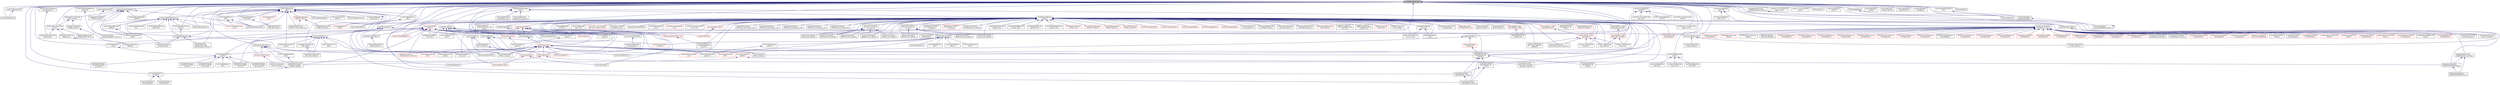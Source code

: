 digraph "core/lib/include/assert.h"
{
 // LATEX_PDF_SIZE
  edge [fontname="Helvetica",fontsize="10",labelfontname="Helvetica",labelfontsize="10"];
  node [fontname="Helvetica",fontsize="10",shape=record];
  Node1 [label="core/lib/include/assert.h",height=0.2,width=0.4,color="black", fillcolor="grey75", style="filled", fontcolor="black",tooltip="POSIX.1-2008 compliant version of the assert macro."];
  Node1 -> Node2 [dir="back",color="midnightblue",fontsize="10",style="solid",fontname="Helvetica"];
  Node2 [label="core/include/msg_bus.h",height=0.2,width=0.4,color="black", fillcolor="white", style="filled",URL="$msg__bus_8h.html",tooltip="@experimental"];
  Node2 -> Node3 [dir="back",color="midnightblue",fontsize="10",style="solid",fontname="Helvetica"];
  Node3 [label="sys/include/sys/bus.h",height=0.2,width=0.4,color="black", fillcolor="white", style="filled",URL="$bus_8h.html",tooltip="This provides System Buses for common events."];
  Node1 -> Node4 [dir="back",color="midnightblue",fontsize="10",style="solid",fontname="Helvetica"];
  Node4 [label="core/lib/include/cib.h",height=0.2,width=0.4,color="black", fillcolor="white", style="filled",URL="$cib_8h.html",tooltip="Circular integer buffer interface."];
  Node4 -> Node5 [dir="back",color="midnightblue",fontsize="10",style="solid",fontname="Helvetica"];
  Node5 [label="core/include/mbox.h",height=0.2,width=0.4,color="black", fillcolor="white", style="filled",URL="$mbox_8h.html",tooltip="Mailbox API."];
  Node5 -> Node6 [dir="back",color="midnightblue",fontsize="10",style="solid",fontname="Helvetica"];
  Node6 [label="pkg/lwip/include/arch\l/sys_arch.h",height=0.2,width=0.4,color="black", fillcolor="white", style="filled",URL="$sys__arch_8h.html",tooltip="OS abstraction layer."];
  Node5 -> Node7 [dir="back",color="midnightblue",fontsize="10",style="solid",fontname="Helvetica"];
  Node7 [label="pkg/openwsn/sock/sock\l_types.h",height=0.2,width=0.4,color="black", fillcolor="white", style="filled",URL="$pkg_2openwsn_2sock_2sock__types_8h.html",tooltip="OpenWSN-specific types."];
  Node5 -> Node8 [dir="back",color="midnightblue",fontsize="10",style="solid",fontname="Helvetica"];
  Node8 [label="sys/include/can/conn\l/isotp.h",height=0.2,width=0.4,color="black", fillcolor="white", style="filled",URL="$conn_2isotp_8h.html",tooltip="Definitions of generic CAN interface."];
  Node5 -> Node9 [dir="back",color="midnightblue",fontsize="10",style="solid",fontname="Helvetica"];
  Node9 [label="sys/include/can/conn\l/raw.h",height=0.2,width=0.4,color="black", fillcolor="white", style="filled",URL="$can_2conn_2raw_8h.html",tooltip="Definitions of generic CAN interface."];
  Node5 -> Node10 [dir="back",color="midnightblue",fontsize="10",style="solid",fontname="Helvetica"];
  Node10 [label="sys/include/evtimer\l_mbox.h",height=0.2,width=0.4,color="black", fillcolor="white", style="filled",URL="$evtimer__mbox_8h.html",tooltip="Message box based evtimer event."];
  Node10 -> Node11 [dir="back",color="midnightblue",fontsize="10",style="solid",fontname="Helvetica"];
  Node11 [label="sys/include/net/gnrc\l/tcp/tcb.h",height=0.2,width=0.4,color="black", fillcolor="white", style="filled",URL="$tcb_8h.html",tooltip="GNRC TCP transmission control block (TCB)"];
  Node11 -> Node12 [dir="back",color="midnightblue",fontsize="10",style="solid",fontname="Helvetica"];
  Node12 [label="sys/include/net/gnrc\l/tcp.h",height=0.2,width=0.4,color="black", fillcolor="white", style="filled",URL="$gnrc_2tcp_8h.html",tooltip="GNRC TCP API."];
  Node11 -> Node13 [dir="back",color="midnightblue",fontsize="10",style="solid",fontname="Helvetica"];
  Node13 [label="sys/net/gnrc/transport\l_layer/tcp/include/gnrc\l_tcp_common.h",height=0.2,width=0.4,color="black", fillcolor="white", style="filled",URL="$gnrc__tcp__common_8h.html",tooltip="Internally used defines, macros and variable declarations."];
  Node11 -> Node14 [dir="back",color="midnightblue",fontsize="10",style="solid",fontname="Helvetica"];
  Node14 [label="sys/net/gnrc/transport\l_layer/tcp/include/gnrc\l_tcp_fsm.h",height=0.2,width=0.4,color="black", fillcolor="white", style="filled",URL="$gnrc__tcp__fsm_8h.html",tooltip="TCP finite state machine declarations."];
  Node11 -> Node15 [dir="back",color="midnightblue",fontsize="10",style="solid",fontname="Helvetica"];
  Node15 [label="sys/net/gnrc/transport\l_layer/tcp/include/gnrc\l_tcp_option.h",height=0.2,width=0.4,color="black", fillcolor="white", style="filled",URL="$gnrc__tcp__option_8h.html",tooltip="TCP option handling declarations."];
  Node11 -> Node16 [dir="back",color="midnightblue",fontsize="10",style="solid",fontname="Helvetica"];
  Node16 [label="sys/net/gnrc/transport\l_layer/tcp/include/gnrc\l_tcp_pkt.h",height=0.2,width=0.4,color="black", fillcolor="white", style="filled",URL="$gnrc__tcp__pkt_8h.html",tooltip="TCP packet handling declarations."];
  Node11 -> Node17 [dir="back",color="midnightblue",fontsize="10",style="solid",fontname="Helvetica"];
  Node17 [label="sys/net/gnrc/transport\l_layer/tcp/include/gnrc\l_tcp_rcvbuf.h",height=0.2,width=0.4,color="black", fillcolor="white", style="filled",URL="$gnrc__tcp__rcvbuf_8h.html",tooltip="Functions for allocating and freeing the receive buffer."];
  Node5 -> Node11 [dir="back",color="midnightblue",fontsize="10",style="solid",fontname="Helvetica"];
  Node5 -> Node18 [dir="back",color="midnightblue",fontsize="10",style="solid",fontname="Helvetica"];
  Node18 [label="sys/net/gnrc/sock/include\l/gnrc_sock_internal.h",height=0.2,width=0.4,color="black", fillcolor="white", style="filled",URL="$gnrc__sock__internal_8h.html",tooltip="Internal GNRC-specific types and function definitions."];
  Node5 -> Node19 [dir="back",color="midnightblue",fontsize="10",style="solid",fontname="Helvetica"];
  Node19 [label="sys/net/gnrc/sock/include\l/sock_types.h",height=0.2,width=0.4,color="black", fillcolor="white", style="filled",URL="$sys_2net_2gnrc_2sock_2include_2sock__types_8h.html",tooltip="GNRC-specific types and function definitions."];
  Node19 -> Node18 [dir="back",color="midnightblue",fontsize="10",style="solid",fontname="Helvetica"];
  Node5 -> Node14 [dir="back",color="midnightblue",fontsize="10",style="solid",fontname="Helvetica"];
  Node4 -> Node20 [dir="back",color="midnightblue",fontsize="10",style="solid",fontname="Helvetica"];
  Node20 [label="core/include/thread.h",height=0.2,width=0.4,color="black", fillcolor="white", style="filled",URL="$core_2include_2thread_8h.html",tooltip="Threading API."];
  Node20 -> Node21 [dir="back",color="midnightblue",fontsize="10",style="solid",fontname="Helvetica"];
  Node21 [label="core/include/mutex.h",height=0.2,width=0.4,color="red", fillcolor="white", style="filled",URL="$mutex_8h.html",tooltip="Mutex for thread synchronization."];
  Node21 -> Node177 [dir="back",color="midnightblue",fontsize="10",style="solid",fontname="Helvetica"];
  Node177 [label="cpu/efm32/include/periph\l_cpu.h",height=0.2,width=0.4,color="red", fillcolor="white", style="filled",URL="$efm32_2include_2periph__cpu_8h.html",tooltip="CPU specific definitions for internal peripheral handling."];
  Node21 -> Node215 [dir="back",color="midnightblue",fontsize="10",style="solid",fontname="Helvetica"];
  Node215 [label="drivers/include/ethos.h",height=0.2,width=0.4,color="red", fillcolor="white", style="filled",URL="$ethos_8h.html",tooltip="Interface definition for the ethernet-over-serial module."];
  Node21 -> Node232 [dir="back",color="midnightblue",fontsize="10",style="solid",fontname="Helvetica"];
  Node232 [label="drivers/include/pn532.h",height=0.2,width=0.4,color="black", fillcolor="white", style="filled",URL="$pn532_8h.html",tooltip="PN532 driver."];
  Node21 -> Node6 [dir="back",color="midnightblue",fontsize="10",style="solid",fontname="Helvetica"];
  Node21 -> Node242 [dir="back",color="midnightblue",fontsize="10",style="solid",fontname="Helvetica"];
  Node242 [label="pkg/semtech-loramac\l/include/semtech_loramac.h",height=0.2,width=0.4,color="red", fillcolor="white", style="filled",URL="$semtech__loramac_8h.html",tooltip="Public API and definitions of the Semtech LoRaMAC."];
  Node21 -> Node8 [dir="back",color="midnightblue",fontsize="10",style="solid",fontname="Helvetica"];
  Node21 -> Node252 [dir="back",color="midnightblue",fontsize="10",style="solid",fontname="Helvetica"];
  Node252 [label="sys/include/fido2/ctap\l/ctap.h",height=0.2,width=0.4,color="black", fillcolor="white", style="filled",URL="$ctap_2ctap_8h.html",tooltip="Internal FIDO2 CTAP defines, structures and function declarations."];
  Node252 -> Node253 [dir="back",color="midnightblue",fontsize="10",style="solid",fontname="Helvetica"];
  Node253 [label="sys/include/fido2/ctap\l/ctap_cbor.h",height=0.2,width=0.4,color="black", fillcolor="white", style="filled",URL="$ctap__cbor_8h.html",tooltip="CTAP CBOR helper function declarations."];
  Node252 -> Node254 [dir="back",color="midnightblue",fontsize="10",style="solid",fontname="Helvetica"];
  Node254 [label="sys/include/fido2/ctap\l/ctap_mem.h",height=0.2,width=0.4,color="black", fillcolor="white", style="filled",URL="$ctap__mem_8h.html",tooltip="Definitions for CTAP flash memory helper functions."];
  Node252 -> Node255 [dir="back",color="midnightblue",fontsize="10",style="solid",fontname="Helvetica"];
  Node255 [label="sys/include/fido2/ctap\l/ctap_utils.h",height=0.2,width=0.4,color="black", fillcolor="white", style="filled",URL="$ctap__utils_8h.html",tooltip="Definition for CTAP utility functions."];
  Node21 -> Node261 [dir="back",color="midnightblue",fontsize="10",style="solid",fontname="Helvetica"];
  Node261 [label="sys/include/isrpipe.h",height=0.2,width=0.4,color="red", fillcolor="white", style="filled",URL="$isrpipe_8h.html",tooltip="isrpipe Interface"];
  Node261 -> Node262 [dir="back",color="midnightblue",fontsize="10",style="solid",fontname="Helvetica"];
  Node262 [label="drivers/include/at.h",height=0.2,width=0.4,color="black", fillcolor="white", style="filled",URL="$at_8h.html",tooltip="AT (Hayes) library interface."];
  Node261 -> Node266 [dir="back",color="midnightblue",fontsize="10",style="solid",fontname="Helvetica"];
  Node266 [label="sys/include/stdio_base.h",height=0.2,width=0.4,color="red", fillcolor="white", style="filled",URL="$stdio__base_8h.html",tooltip=" "];
  Node21 -> Node132 [dir="back",color="midnightblue",fontsize="10",style="solid",fontname="Helvetica"];
  Node132 [label="sys/include/net/gcoap\l/dns.h",height=0.2,width=0.4,color="red", fillcolor="white", style="filled",URL="$gcoap_2dns_8h.html",tooltip="gcoap_dns definitions"];
  Node21 -> Node273 [dir="back",color="midnightblue",fontsize="10",style="solid",fontname="Helvetica"];
  Node273 [label="sys/include/net/gnrc\l/pktbuf.h",height=0.2,width=0.4,color="red", fillcolor="white", style="filled",URL="$pktbuf_8h.html",tooltip="Interface definition for the global network buffer."];
  Node273 -> Node36 [dir="back",color="midnightblue",fontsize="10",style="solid",fontname="Helvetica"];
  Node36 [label="pkg/opendsme/include\l/opendsme/DSMEMessage.h",height=0.2,width=0.4,color="black", fillcolor="white", style="filled",URL="$DSMEMessage_8h.html",tooltip="DSME Message interface implementation for GNRC."];
  Node36 -> Node33 [dir="back",color="midnightblue",fontsize="10",style="solid",fontname="Helvetica"];
  Node33 [label="pkg/opendsme/include\l/opendsme/DSMEPlatform.h",height=0.2,width=0.4,color="black", fillcolor="white", style="filled",URL="$DSMEPlatform_8h.html",tooltip="DSME Platform interface implementation."];
  Node273 -> Node276 [dir="back",color="midnightblue",fontsize="10",style="solid",fontname="Helvetica"];
  Node276 [label="sys/net/gnrc/link_layer\l/lorawan/include/gnrc\l_lorawan_internal.h",height=0.2,width=0.4,color="black", fillcolor="white", style="filled",URL="$gnrc__lorawan__internal_8h.html",tooltip="GNRC LoRaWAN internal header."];
  Node276 -> Node277 [dir="back",color="midnightblue",fontsize="10",style="solid",fontname="Helvetica"];
  Node277 [label="sys/include/net/gnrc\l/lorawan.h",height=0.2,width=0.4,color="black", fillcolor="white", style="filled",URL="$lorawan_8h.html",tooltip="GNRC LoRaWAN API definition."];
  Node277 -> Node278 [dir="back",color="midnightblue",fontsize="10",style="solid",fontname="Helvetica"];
  Node278 [label="sys/include/net/gnrc\l/lorawan/region.h",height=0.2,width=0.4,color="black", fillcolor="white", style="filled",URL="$region_8h.html",tooltip="GNRC LoRaWAN region specific functions."];
  Node277 -> Node147 [dir="back",color="midnightblue",fontsize="10",style="solid",fontname="Helvetica"];
  Node147 [label="sys/include/net/gnrc\l/netif/lorawan.h",height=0.2,width=0.4,color="black", fillcolor="white", style="filled",URL="$netif_2lorawan_8h.html",tooltip="LoRaWAN adaption for Network interface API."];
  Node21 -> Node11 [dir="back",color="midnightblue",fontsize="10",style="solid",fontname="Helvetica"];
  Node21 -> Node281 [dir="back",color="midnightblue",fontsize="10",style="solid",fontname="Helvetica"];
  Node281 [label="sys/include/net/netstats.h",height=0.2,width=0.4,color="black", fillcolor="white", style="filled",URL="$include_2net_2netstats_8h.html",tooltip="Definition of net statistics."];
  Node21 -> Node284 [dir="back",color="midnightblue",fontsize="10",style="solid",fontname="Helvetica"];
  Node284 [label="sys/include/usb/usbus\l/cdc/ecm.h",height=0.2,width=0.4,color="black", fillcolor="white", style="filled",URL="$ecm_8h.html",tooltip="Interface and definitions for USB CDC ECM type interfaces."];
  Node21 -> Node285 [dir="back",color="midnightblue",fontsize="10",style="solid",fontname="Helvetica"];
  Node285 [label="sys/include/usb/usbus\l/hid.h",height=0.2,width=0.4,color="red", fillcolor="white", style="filled",URL="$usbus_2hid_8h.html",tooltip="Interface and definitions for USB HID type interfaces in USBUS."];
  Node21 -> Node82 [dir="back",color="midnightblue",fontsize="10",style="solid",fontname="Helvetica"];
  Node82 [label="sys/include/xtimer.h",height=0.2,width=0.4,color="red", fillcolor="white", style="filled",URL="$xtimer_8h.html",tooltip="xtimer interface definitions"];
  Node82 -> Node101 [dir="back",color="midnightblue",fontsize="10",style="solid",fontname="Helvetica"];
  Node101 [label="sys/include/net/sntp.h",height=0.2,width=0.4,color="black", fillcolor="white", style="filled",URL="$sntp_8h.html",tooltip="SNTP definitions."];
  Node82 -> Node47 [dir="back",color="midnightblue",fontsize="10",style="solid",fontname="Helvetica"];
  Node47 [label="sys/net/gnrc/routing\l/ipv6_auto_subnets/gnrc\l_ipv6_auto_subnets.c",height=0.2,width=0.4,color="black", fillcolor="white", style="filled",URL="$gnrc__ipv6__auto__subnets_8c.html",tooltip=" "];
  Node21 -> Node171 [dir="back",color="midnightblue",fontsize="10",style="solid",fontname="Helvetica"];
  Node171 [label="sys/include/ztimer\l/xtimer_compat.h",height=0.2,width=0.4,color="black", fillcolor="white", style="filled",URL="$ztimer_2xtimer__compat_8h.html",tooltip="ztimer xtimer wrapper interface"];
  Node21 -> Node172 [dir="back",color="midnightblue",fontsize="10",style="solid",fontname="Helvetica"];
  Node172 [label="sys/include/ztimer64\l/xtimer_compat.h",height=0.2,width=0.4,color="black", fillcolor="white", style="filled",URL="$ztimer64_2xtimer__compat_8h.html",tooltip="ztimer64 xtimer wrapper interface"];
  Node21 -> Node48 [dir="back",color="midnightblue",fontsize="10",style="solid",fontname="Helvetica"];
  Node48 [label="sys/net/gnrc/network\l_layer/ipv6/nib/_nib\l-internal.h",height=0.2,width=0.4,color="black", fillcolor="white", style="filled",URL="$__nib-internal_8h_source.html",tooltip=" "];
  Node48 -> Node49 [dir="back",color="midnightblue",fontsize="10",style="solid",fontname="Helvetica"];
  Node49 [label="sys/net/gnrc/network\l_layer/ipv6/nib/_nib-6ln.h",height=0.2,width=0.4,color="black", fillcolor="white", style="filled",URL="$__nib-6ln_8h.html",tooltip="Definitions related to 6Lo node (6LN) functionality of the NIB."];
  Node49 -> Node50 [dir="back",color="midnightblue",fontsize="10",style="solid",fontname="Helvetica"];
  Node50 [label="sys/net/gnrc/network\l_layer/ipv6/nib/_nib-6lr.h",height=0.2,width=0.4,color="black", fillcolor="white", style="filled",URL="$__nib-6lr_8h.html",tooltip="Definitions related to 6Lo router (6LR) functionality of the NIB."];
  Node48 -> Node50 [dir="back",color="midnightblue",fontsize="10",style="solid",fontname="Helvetica"];
  Node48 -> Node51 [dir="back",color="midnightblue",fontsize="10",style="solid",fontname="Helvetica"];
  Node51 [label="sys/net/gnrc/network\l_layer/ipv6/nib/_nib\l-arsm.h",height=0.2,width=0.4,color="black", fillcolor="white", style="filled",URL="$__nib-arsm_8h_source.html",tooltip=" "];
  Node51 -> Node49 [dir="back",color="midnightblue",fontsize="10",style="solid",fontname="Helvetica"];
  Node51 -> Node50 [dir="back",color="midnightblue",fontsize="10",style="solid",fontname="Helvetica"];
  Node48 -> Node52 [dir="back",color="midnightblue",fontsize="10",style="solid",fontname="Helvetica"];
  Node52 [label="sys/net/gnrc/network\l_layer/ipv6/nib/_nib\l-router.h",height=0.2,width=0.4,color="black", fillcolor="white", style="filled",URL="$__nib-router_8h_source.html",tooltip=" "];
  Node21 -> Node13 [dir="back",color="midnightblue",fontsize="10",style="solid",fontname="Helvetica"];
  Node4 -> Node292 [dir="back",color="midnightblue",fontsize="10",style="solid",fontname="Helvetica"];
  Node292 [label="drivers/include/slipdev.h",height=0.2,width=0.4,color="black", fillcolor="white", style="filled",URL="$slipdev_8h.html",tooltip="SLIP device definitions."];
  Node292 -> Node293 [dir="back",color="midnightblue",fontsize="10",style="solid",fontname="Helvetica"];
  Node293 [label="drivers/slipdev/include\l/slipdev_params.h",height=0.2,width=0.4,color="black", fillcolor="white", style="filled",URL="$slipdev__params_8h.html",tooltip="Default configuration for the SLIP device driver."];
  Node4 -> Node6 [dir="back",color="midnightblue",fontsize="10",style="solid",fontname="Helvetica"];
  Node4 -> Node281 [dir="back",color="midnightblue",fontsize="10",style="solid",fontname="Helvetica"];
  Node1 -> Node294 [dir="back",color="midnightblue",fontsize="10",style="solid",fontname="Helvetica"];
  Node294 [label="core/lib/include/compiler\l_hints.h",height=0.2,width=0.4,color="black", fillcolor="white", style="filled",URL="$compiler__hints_8h.html",tooltip="Common macros and compiler attributes/pragmas configuration."];
  Node294 -> Node295 [dir="back",color="midnightblue",fontsize="10",style="solid",fontname="Helvetica"];
  Node295 [label="core/lib/include/kernel\l_defines.h",height=0.2,width=0.4,color="black", fillcolor="white", style="filled",URL="$kernel__defines_8h.html",tooltip="Common macros and compiler attributes/pragmas configuration."];
  Node295 -> Node21 [dir="back",color="midnightblue",fontsize="10",style="solid",fontname="Helvetica"];
  Node295 -> Node296 [dir="back",color="midnightblue",fontsize="10",style="solid",fontname="Helvetica"];
  Node296 [label="core/include/sched.h",height=0.2,width=0.4,color="red", fillcolor="white", style="filled",URL="$sched_8h.html",tooltip="Scheduler API definition."];
  Node296 -> Node20 [dir="back",color="midnightblue",fontsize="10",style="solid",fontname="Helvetica"];
  Node296 -> Node6 [dir="back",color="midnightblue",fontsize="10",style="solid",fontname="Helvetica"];
  Node296 -> Node334 [dir="back",color="midnightblue",fontsize="10",style="solid",fontname="Helvetica"];
  Node334 [label="sys/include/usb/usbus.h",height=0.2,width=0.4,color="black", fillcolor="white", style="filled",URL="$usbus_8h.html",tooltip="USBUS basic interface."];
  Node334 -> Node335 [dir="back",color="midnightblue",fontsize="10",style="solid",fontname="Helvetica"];
  Node335 [label="sys/include/usb/msc.h",height=0.2,width=0.4,color="black", fillcolor="white", style="filled",URL="$msc_8h.html",tooltip="USB Mass Storage Class functions definitions."];
  Node334 -> Node336 [dir="back",color="midnightblue",fontsize="10",style="solid",fontname="Helvetica"];
  Node336 [label="sys/include/usb/usbus\l/cdc/acm.h",height=0.2,width=0.4,color="red", fillcolor="white", style="filled",URL="$acm_8h.html",tooltip="Interface and definitions for USB CDC ACM type interfaces in USBUS."];
  Node334 -> Node284 [dir="back",color="midnightblue",fontsize="10",style="solid",fontname="Helvetica"];
  Node334 -> Node338 [dir="back",color="midnightblue",fontsize="10",style="solid",fontname="Helvetica"];
  Node338 [label="sys/include/usb/usbus\l/control.h",height=0.2,width=0.4,color="black", fillcolor="white", style="filled",URL="$control_8h.html",tooltip="USBUS control endpoint module."];
  Node338 -> Node284 [dir="back",color="midnightblue",fontsize="10",style="solid",fontname="Helvetica"];
  Node334 -> Node339 [dir="back",color="midnightblue",fontsize="10",style="solid",fontname="Helvetica"];
  Node339 [label="sys/include/usb/usbus\l/fmt.h",height=0.2,width=0.4,color="black", fillcolor="white", style="filled",URL="$usb_2usbus_2fmt_8h.html",tooltip="USBUS descriptor formatter functions."];
  Node334 -> Node285 [dir="back",color="midnightblue",fontsize="10",style="solid",fontname="Helvetica"];
  Node334 -> Node340 [dir="back",color="midnightblue",fontsize="10",style="solid",fontname="Helvetica"];
  Node340 [label="sys/include/usb/usbus\l/hid_io.h",height=0.2,width=0.4,color="black", fillcolor="white", style="filled",URL="$hid__io_8h.html",tooltip="USB HID callback and read/write functions."];
  Node334 -> Node341 [dir="back",color="midnightblue",fontsize="10",style="solid",fontname="Helvetica"];
  Node341 [label="sys/include/usb/usbus\l/msc.h",height=0.2,width=0.4,color="black", fillcolor="white", style="filled",URL="$usbus_2msc_8h.html",tooltip="USBUS Mass Storage Class functions definitions."];
  Node296 -> Node342 [dir="back",color="midnightblue",fontsize="10",style="solid",fontname="Helvetica"];
  Node342 [label="sys/include/vfs.h",height=0.2,width=0.4,color="red", fillcolor="white", style="filled",URL="$vfs_8h.html",tooltip="VFS layer API declarations."];
  Node296 -> Node82 [dir="back",color="midnightblue",fontsize="10",style="solid",fontname="Helvetica"];
  Node296 -> Node171 [dir="back",color="midnightblue",fontsize="10",style="solid",fontname="Helvetica"];
  Node296 -> Node172 [dir="back",color="midnightblue",fontsize="10",style="solid",fontname="Helvetica"];
  Node296 -> Node48 [dir="back",color="midnightblue",fontsize="10",style="solid",fontname="Helvetica"];
  Node295 -> Node345 [dir="back",color="midnightblue",fontsize="10",style="solid",fontname="Helvetica"];
  Node345 [label="core/lib/include/panic.h",height=0.2,width=0.4,color="black", fillcolor="white", style="filled",URL="$panic_8h.html",tooltip="Crash handling header."];
  Node345 -> Node346 [dir="back",color="midnightblue",fontsize="10",style="solid",fontname="Helvetica"];
  Node346 [label="sys/include/test_utils\l/expect.h",height=0.2,width=0.4,color="black", fillcolor="white", style="filled",URL="$expect_8h.html",tooltip="test \"expect condition\" utility function"];
  Node295 -> Node347 [dir="back",color="midnightblue",fontsize="10",style="solid",fontname="Helvetica"];
  Node347 [label="cpu/atmega_common/include\l/gpio_ll_arch.h",height=0.2,width=0.4,color="black", fillcolor="white", style="filled",URL="$atmega__common_2include_2gpio__ll__arch_8h.html",tooltip="CPU specific part of the Peripheral GPIO Low-Level API."];
  Node295 -> Node348 [dir="back",color="midnightblue",fontsize="10",style="solid",fontname="Helvetica"];
  Node348 [label="cpu/cc2538/include\l/cc2538_rf.h",height=0.2,width=0.4,color="black", fillcolor="white", style="filled",URL="$cc2538__rf_8h.html",tooltip="Low-level radio driver for the CC2538."];
  Node295 -> Node349 [dir="back",color="midnightblue",fontsize="10",style="solid",fontname="Helvetica"];
  Node349 [label="cpu/cc2538/include\l/cpu_conf.h",height=0.2,width=0.4,color="black", fillcolor="white", style="filled",URL="$cc2538_2include_2cpu__conf_8h.html",tooltip="Implementation specific CPU configuration options."];
  Node295 -> Node350 [dir="back",color="midnightblue",fontsize="10",style="solid",fontname="Helvetica"];
  Node350 [label="cpu/cc26xx_cc13xx/include\l/cpu_conf_cc26xx_cc13xx.h",height=0.2,width=0.4,color="red", fillcolor="white", style="filled",URL="$cpu__conf__cc26xx__cc13xx_8h.html",tooltip="Implementation specific CPU configuration options."];
  Node295 -> Node353 [dir="back",color="midnightblue",fontsize="10",style="solid",fontname="Helvetica"];
  Node353 [label="cpu/cortexm_common\l/include/irq_arch.h",height=0.2,width=0.4,color="black", fillcolor="white", style="filled",URL="$cortexm__common_2include_2irq__arch_8h.html",tooltip="Implementation of the kernels irq interface."];
  Node295 -> Node177 [dir="back",color="midnightblue",fontsize="10",style="solid",fontname="Helvetica"];
  Node295 -> Node354 [dir="back",color="midnightblue",fontsize="10",style="solid",fontname="Helvetica"];
  Node354 [label="cpu/esp32/include/newlib.h",height=0.2,width=0.4,color="black", fillcolor="white", style="filled",URL="$newlib_8h.html",tooltip="Wrapper for sys/features.h."];
  Node295 -> Node355 [dir="back",color="midnightblue",fontsize="10",style="solid",fontname="Helvetica"];
  Node355 [label="cpu/fe310/include/clk\l_conf.h",height=0.2,width=0.4,color="black", fillcolor="white", style="filled",URL="$fe310_2include_2clk__conf_8h.html",tooltip="Clock configuration for the FE310 cpu."];
  Node295 -> Node356 [dir="back",color="midnightblue",fontsize="10",style="solid",fontname="Helvetica"];
  Node356 [label="cpu/gd32v/include/periph\l_cpu.h",height=0.2,width=0.4,color="red", fillcolor="white", style="filled",URL="$gd32v_2include_2periph__cpu_8h.html",tooltip="CPU specific definitions for internal peripheral handling."];
  Node295 -> Node358 [dir="back",color="midnightblue",fontsize="10",style="solid",fontname="Helvetica"];
  Node358 [label="cpu/nrf5x_common/include\l/nrfx_riot.h",height=0.2,width=0.4,color="black", fillcolor="white", style="filled",URL="$nrfx__riot_8h.html",tooltip="nrfx compatibility layer"];
  Node295 -> Node359 [dir="back",color="midnightblue",fontsize="10",style="solid",fontname="Helvetica"];
  Node359 [label="cpu/stm32/include/clk\l/c0/cfg_clock_default.h",height=0.2,width=0.4,color="black", fillcolor="white", style="filled",URL="$cpu_2stm32_2include_2clk_2c0_2cfg__clock__default_8h.html",tooltip="Configure STM32C0 clock."];
  Node295 -> Node360 [dir="back",color="midnightblue",fontsize="10",style="solid",fontname="Helvetica"];
  Node360 [label="cpu/stm32/include/clk\l/cfg_clock_common_fx\l_gx_mp1_c0.h",height=0.2,width=0.4,color="black", fillcolor="white", style="filled",URL="$cfg__clock__common__fx__gx__mp1__c0_8h.html",tooltip="Base STM32Fx/Gx/MP1/C0 clock configuration."];
  Node360 -> Node359 [dir="back",color="midnightblue",fontsize="10",style="solid",fontname="Helvetica"];
  Node360 -> Node361 [dir="back",color="midnightblue",fontsize="10",style="solid",fontname="Helvetica"];
  Node361 [label="cpu/stm32/include/clk\l/f0f1f3/cfg_clock_default.h",height=0.2,width=0.4,color="black", fillcolor="white", style="filled",URL="$cpu_2stm32_2include_2clk_2f0f1f3_2cfg__clock__default_8h.html",tooltip="Default clock configuration for STM32F0/F1/F3."];
  Node360 -> Node362 [dir="back",color="midnightblue",fontsize="10",style="solid",fontname="Helvetica"];
  Node362 [label="cpu/stm32/include/clk\l/f2f4f7/cfg_clock_default.h",height=0.2,width=0.4,color="black", fillcolor="white", style="filled",URL="$cpu_2stm32_2include_2clk_2f2f4f7_2cfg__clock__default_8h.html",tooltip="Main header for STM32F2/F4/F7 clock configuration."];
  Node360 -> Node363 [dir="back",color="midnightblue",fontsize="10",style="solid",fontname="Helvetica"];
  Node363 [label="cpu/stm32/include/clk\l/g0g4/cfg_clock_default.h",height=0.2,width=0.4,color="black", fillcolor="white", style="filled",URL="$cpu_2stm32_2include_2clk_2g0g4_2cfg__clock__default_8h.html",tooltip="Configure STM32G0/G4 clock."];
  Node360 -> Node364 [dir="back",color="midnightblue",fontsize="10",style="solid",fontname="Helvetica"];
  Node364 [label="cpu/stm32/include/clk\l/mp1/cfg_clock_default.h",height=0.2,width=0.4,color="black", fillcolor="white", style="filled",URL="$cpu_2stm32_2include_2clk_2mp1_2cfg__clock__default_8h.html",tooltip="Main header for STM32MP1 clock configuration."];
  Node295 -> Node365 [dir="back",color="midnightblue",fontsize="10",style="solid",fontname="Helvetica"];
  Node365 [label="cpu/stm32/include/clk\l/cfg_clock_common_lx\l_u5_wx.h",height=0.2,width=0.4,color="black", fillcolor="white", style="filled",URL="$cfg__clock__common__lx__u5__wx_8h.html",tooltip="Base STM32Lx/U5/Wx clock configuration."];
  Node365 -> Node366 [dir="back",color="midnightblue",fontsize="10",style="solid",fontname="Helvetica"];
  Node366 [label="cpu/stm32/include/clk\l/l0l1/cfg_clock_default.h",height=0.2,width=0.4,color="black", fillcolor="white", style="filled",URL="$cpu_2stm32_2include_2clk_2l0l1_2cfg__clock__default_8h.html",tooltip="Default STM32L0/STM32L1 clock configuration."];
  Node365 -> Node367 [dir="back",color="midnightblue",fontsize="10",style="solid",fontname="Helvetica"];
  Node367 [label="cpu/stm32/include/clk\l/l4l5wx/cfg_clock_default.h",height=0.2,width=0.4,color="black", fillcolor="white", style="filled",URL="$cpu_2stm32_2include_2clk_2l4l5wx_2cfg__clock__default_8h.html",tooltip="Default STM32L4 clock configuration."];
  Node365 -> Node368 [dir="back",color="midnightblue",fontsize="10",style="solid",fontname="Helvetica"];
  Node368 [label="cpu/stm32/include/clk\l/u5/cfg_clock_default.h",height=0.2,width=0.4,color="black", fillcolor="white", style="filled",URL="$cpu_2stm32_2include_2clk_2u5_2cfg__clock__default_8h.html",tooltip="Default STM32U5 clock configuration."];
  Node295 -> Node361 [dir="back",color="midnightblue",fontsize="10",style="solid",fontname="Helvetica"];
  Node295 -> Node362 [dir="back",color="midnightblue",fontsize="10",style="solid",fontname="Helvetica"];
  Node295 -> Node369 [dir="back",color="midnightblue",fontsize="10",style="solid",fontname="Helvetica"];
  Node369 [label="cpu/stm32/include/clk\l/f2f4f7/cfg_clock_default_100.h",height=0.2,width=0.4,color="black", fillcolor="white", style="filled",URL="$cfg__clock__default__100_8h.html",tooltip="Default STM32F4 clock configuration for 100MHz boards."];
  Node295 -> Node370 [dir="back",color="midnightblue",fontsize="10",style="solid",fontname="Helvetica"];
  Node370 [label="cpu/stm32/include/clk\l/f2f4f7/cfg_clock_default_120.h",height=0.2,width=0.4,color="black", fillcolor="white", style="filled",URL="$cfg__clock__default__120_8h.html",tooltip="Default STM32F2/4/7 clock configuration for 120MHz boards."];
  Node295 -> Node371 [dir="back",color="midnightblue",fontsize="10",style="solid",fontname="Helvetica"];
  Node371 [label="cpu/stm32/include/clk\l/f2f4f7/cfg_clock_default_180.h",height=0.2,width=0.4,color="black", fillcolor="white", style="filled",URL="$cfg__clock__default__180_8h.html",tooltip="Default STM32F4 clock configuration for 180MHz boards."];
  Node295 -> Node372 [dir="back",color="midnightblue",fontsize="10",style="solid",fontname="Helvetica"];
  Node372 [label="cpu/stm32/include/clk\l/f2f4f7/cfg_clock_default_216.h",height=0.2,width=0.4,color="black", fillcolor="white", style="filled",URL="$cfg__clock__default__216_8h.html",tooltip="Default STM32F7 clock configuration for 216MHz boards."];
  Node295 -> Node373 [dir="back",color="midnightblue",fontsize="10",style="solid",fontname="Helvetica"];
  Node373 [label="cpu/stm32/include/clk\l/f2f4f7/cfg_clock_default_84.h",height=0.2,width=0.4,color="black", fillcolor="white", style="filled",URL="$cfg__clock__default__84_8h.html",tooltip="Default STM32F4 clock configuration for 84MHz boards."];
  Node295 -> Node363 [dir="back",color="midnightblue",fontsize="10",style="solid",fontname="Helvetica"];
  Node295 -> Node366 [dir="back",color="midnightblue",fontsize="10",style="solid",fontname="Helvetica"];
  Node295 -> Node367 [dir="back",color="midnightblue",fontsize="10",style="solid",fontname="Helvetica"];
  Node295 -> Node364 [dir="back",color="midnightblue",fontsize="10",style="solid",fontname="Helvetica"];
  Node295 -> Node368 [dir="back",color="midnightblue",fontsize="10",style="solid",fontname="Helvetica"];
  Node295 -> Node374 [dir="back",color="midnightblue",fontsize="10",style="solid",fontname="Helvetica"];
  Node374 [label="boards/common/esp32x\l/include/periph_conf\l_common.h",height=0.2,width=0.4,color="black", fillcolor="white", style="filled",URL="$esp32x_2include_2periph__conf__common_8h.html",tooltip="Peripheral configurations that are common for all ESP32x boards."];
  Node295 -> Node375 [dir="back",color="midnightblue",fontsize="10",style="solid",fontname="Helvetica"];
  Node375 [label="boards/common/esp8266\l/include/periph_conf\l_common.h",height=0.2,width=0.4,color="red", fillcolor="white", style="filled",URL="$esp8266_2include_2periph__conf__common_8h.html",tooltip="Configurations of the MCU periphery that are common for all ESP8266 boards."];
  Node295 -> Node377 [dir="back",color="midnightblue",fontsize="10",style="solid",fontname="Helvetica"];
  Node377 [label="boards/common/nrf52\l/include/cfg_timer_default.h",height=0.2,width=0.4,color="black", fillcolor="white", style="filled",URL="$nrf52_2include_2cfg__timer__default_8h.html",tooltip="Default timer configuration for nRF52 based boards."];
  Node295 -> Node378 [dir="back",color="midnightblue",fontsize="10",style="solid",fontname="Helvetica"];
  Node378 [label="boards/common/stm32\l/include/stm32_leds.h",height=0.2,width=0.4,color="black", fillcolor="white", style="filled",URL="$stm32__leds_8h.html",tooltip="Common LED macros."];
  Node378 -> Node379 [dir="back",color="midnightblue",fontsize="10",style="solid",fontname="Helvetica"];
  Node379 [label="boards/alientek-pandora\l/include/board.h",height=0.2,width=0.4,color="red", fillcolor="white", style="filled",URL="$alientek-pandora_2include_2board_8h.html",tooltip="Board specific definitions for the Alientek Pandora board."];
  Node378 -> Node381 [dir="back",color="midnightblue",fontsize="10",style="solid",fontname="Helvetica"];
  Node381 [label="boards/b-l072z-lrwan1\l/include/board.h",height=0.2,width=0.4,color="red", fillcolor="white", style="filled",URL="$b-l072z-lrwan1_2include_2board_8h.html",tooltip="Board specific definitions for the ST B-L072Z-LRWAN1 board."];
  Node378 -> Node383 [dir="back",color="midnightblue",fontsize="10",style="solid",fontname="Helvetica"];
  Node383 [label="boards/b-l475e-iot01a\l/include/board.h",height=0.2,width=0.4,color="red", fillcolor="white", style="filled",URL="$b-l475e-iot01a_2include_2board_8h.html",tooltip="Board specific definitions for the ST B-L475E-IOT01A board."];
  Node378 -> Node385 [dir="back",color="midnightblue",fontsize="10",style="solid",fontname="Helvetica"];
  Node385 [label="boards/b-u585i-iot02a\l/include/board.h",height=0.2,width=0.4,color="red", fillcolor="white", style="filled",URL="$b-u585i-iot02a_2include_2board_8h.html",tooltip="Board specific definitions for the ST B-U585I-IOT02A board."];
  Node378 -> Node387 [dir="back",color="midnightblue",fontsize="10",style="solid",fontname="Helvetica"];
  Node387 [label="boards/bluepill-stm32f030c8\l/include/board.h",height=0.2,width=0.4,color="red", fillcolor="white", style="filled",URL="$bluepill-stm32f030c8_2include_2board_8h.html",tooltip="This board can be bought very cheaply (< 2€) on sites like eBay or AliExpress."];
  Node378 -> Node389 [dir="back",color="midnightblue",fontsize="10",style="solid",fontname="Helvetica"];
  Node389 [label="boards/common/blxxxpill\l/include/board_common.h",height=0.2,width=0.4,color="black", fillcolor="white", style="filled",URL="$blxxxpill_2include_2board__common_8h.html",tooltip="Peripheral MCU configuration for the bluepill/blackpill board."];
  Node378 -> Node390 [dir="back",color="midnightblue",fontsize="10",style="solid",fontname="Helvetica"];
  Node390 [label="boards/common/iotlab\l/include/board_common.h",height=0.2,width=0.4,color="black", fillcolor="white", style="filled",URL="$iotlab_2include_2board__common_8h.html",tooltip="Board specific definitions for the iotlab-m3 board."];
  Node378 -> Node391 [dir="back",color="midnightblue",fontsize="10",style="solid",fontname="Helvetica"];
  Node391 [label="boards/common/nucleo144\l/include/board.h",height=0.2,width=0.4,color="red", fillcolor="white", style="filled",URL="$common_2nucleo144_2include_2board_8h.html",tooltip="Common pin definitions and board configuration options."];
  Node378 -> Node393 [dir="back",color="midnightblue",fontsize="10",style="solid",fontname="Helvetica"];
  Node393 [label="boards/common/nucleo32\l/include/board.h",height=0.2,width=0.4,color="red", fillcolor="white", style="filled",URL="$common_2nucleo32_2include_2board_8h.html",tooltip="Common pin definitions and board configuration options."];
  Node378 -> Node395 [dir="back",color="midnightblue",fontsize="10",style="solid",fontname="Helvetica"];
  Node395 [label="boards/common/nucleo64\l/include/board.h",height=0.2,width=0.4,color="red", fillcolor="white", style="filled",URL="$common_2nucleo64_2include_2board_8h.html",tooltip="Common pin definitions and board configuration options."];
  Node378 -> Node397 [dir="back",color="midnightblue",fontsize="10",style="solid",fontname="Helvetica"];
  Node397 [label="boards/common/weact\l-f4x1cx/include/board.h",height=0.2,width=0.4,color="red", fillcolor="white", style="filled",URL="$common_2weact-f4x1cx_2include_2board_8h.html",tooltip="Support for the WeAct-F4x1Cx Board."];
  Node378 -> Node399 [dir="back",color="midnightblue",fontsize="10",style="solid",fontname="Helvetica"];
  Node399 [label="boards/f4vi1/include\l/board.h",height=0.2,width=0.4,color="black", fillcolor="white", style="filled",URL="$f4vi1_2include_2board_8h.html",tooltip="Board specific definitions for the f4vi1 board."];
  Node378 -> Node400 [dir="back",color="midnightblue",fontsize="10",style="solid",fontname="Helvetica"];
  Node400 [label="boards/limifrog-v1\l/include/board.h",height=0.2,width=0.4,color="black", fillcolor="white", style="filled",URL="$limifrog-v1_2include_2board_8h.html",tooltip="Board specific definitions for the limifrog-v1 board."];
  Node378 -> Node401 [dir="back",color="midnightblue",fontsize="10",style="solid",fontname="Helvetica"];
  Node401 [label="boards/lobaro-lorabox\l/include/board.h",height=0.2,width=0.4,color="red", fillcolor="white", style="filled",URL="$lobaro-lorabox_2include_2board_8h.html",tooltip="Support for Lobaro LoraBox."];
  Node378 -> Node403 [dir="back",color="midnightblue",fontsize="10",style="solid",fontname="Helvetica"];
  Node403 [label="boards/lora-e5-dev\l/include/board.h",height=0.2,width=0.4,color="red", fillcolor="white", style="filled",URL="$lora-e5-dev_2include_2board_8h.html",tooltip="Pin definitions and board configuration options for LoRa-E5 Development Board."];
  Node378 -> Node405 [dir="back",color="midnightblue",fontsize="10",style="solid",fontname="Helvetica"];
  Node405 [label="boards/maple-mini/include\l/board.h",height=0.2,width=0.4,color="red", fillcolor="white", style="filled",URL="$maple-mini_2include_2board_8h.html",tooltip="Board specific definitions for the maple-mini board."];
  Node378 -> Node407 [dir="back",color="midnightblue",fontsize="10",style="solid",fontname="Helvetica"];
  Node407 [label="boards/msbiot/include\l/board.h",height=0.2,width=0.4,color="red", fillcolor="white", style="filled",URL="$msbiot_2include_2board_8h.html",tooltip="Board specific definitions for the MSB-IoT board."];
  Node378 -> Node409 [dir="back",color="midnightblue",fontsize="10",style="solid",fontname="Helvetica"];
  Node409 [label="boards/nucleo-wl55jc\l/include/board.h",height=0.2,width=0.4,color="red", fillcolor="white", style="filled",URL="$nucleo-wl55jc_2include_2board_8h.html",tooltip="Pin definitions and board configuration options."];
  Node378 -> Node411 [dir="back",color="midnightblue",fontsize="10",style="solid",fontname="Helvetica"];
  Node411 [label="boards/nz32-sc151/include\l/board.h",height=0.2,width=0.4,color="red", fillcolor="white", style="filled",URL="$nz32-sc151_2include_2board_8h.html",tooltip="Board specific definitions for the nz32-sc151 board."];
  Node378 -> Node413 [dir="back",color="midnightblue",fontsize="10",style="solid",fontname="Helvetica"];
  Node413 [label="boards/olimexino-stm32\l/include/board.h",height=0.2,width=0.4,color="red", fillcolor="white", style="filled",URL="$olimexino-stm32_2include_2board_8h.html",tooltip="Board specific definitions for the OLIMEXINO STM32 board."];
  Node378 -> Node415 [dir="back",color="midnightblue",fontsize="10",style="solid",fontname="Helvetica"];
  Node415 [label="boards/opencm904/include\l/board.h",height=0.2,width=0.4,color="black", fillcolor="white", style="filled",URL="$opencm904_2include_2board_8h.html",tooltip="Board specific definitions for the OpenCM9.04 board."];
  Node378 -> Node416 [dir="back",color="midnightblue",fontsize="10",style="solid",fontname="Helvetica"];
  Node416 [label="boards/p-l496g-cell02\l/include/board.h",height=0.2,width=0.4,color="red", fillcolor="white", style="filled",URL="$p-l496g-cell02_2include_2board_8h.html",tooltip="Board specific definitions for the P-L496G-CELL02 board."];
  Node378 -> Node418 [dir="back",color="midnightblue",fontsize="10",style="solid",fontname="Helvetica"];
  Node418 [label="boards/p-nucleo-wb55\l/include/board.h",height=0.2,width=0.4,color="red", fillcolor="white", style="filled",URL="$p-nucleo-wb55_2include_2board_8h.html",tooltip="Pin definitions and board configuration options."];
  Node378 -> Node420 [dir="back",color="midnightblue",fontsize="10",style="solid",fontname="Helvetica"];
  Node420 [label="boards/pyboard/include\l/board.h",height=0.2,width=0.4,color="red", fillcolor="white", style="filled",URL="$pyboard_2include_2board_8h.html",tooltip="Board specific definitions for the pyboard board."];
  Node378 -> Node422 [dir="back",color="midnightblue",fontsize="10",style="solid",fontname="Helvetica"];
  Node422 [label="boards/spark-core/include\l/board.h",height=0.2,width=0.4,color="black", fillcolor="white", style="filled",URL="$spark-core_2include_2board_8h.html",tooltip="Board specific definitions for the spark-core board."];
  Node378 -> Node423 [dir="back",color="midnightblue",fontsize="10",style="solid",fontname="Helvetica"];
  Node423 [label="boards/stm32f030f4\l-demo/include/board.h",height=0.2,width=0.4,color="black", fillcolor="white", style="filled",URL="$stm32f030f4-demo_2include_2board_8h.html",tooltip="This board can be bought very cheaply (< 1€) on sites like eBay or AliExpress."];
  Node378 -> Node424 [dir="back",color="midnightblue",fontsize="10",style="solid",fontname="Helvetica"];
  Node424 [label="boards/stm32f0discovery\l/include/board.h",height=0.2,width=0.4,color="red", fillcolor="white", style="filled",URL="$stm32f0discovery_2include_2board_8h.html",tooltip="Board specific definitions for the STM32F0Discovery evaluation board."];
  Node378 -> Node426 [dir="back",color="midnightblue",fontsize="10",style="solid",fontname="Helvetica"];
  Node426 [label="boards/stm32f3discovery\l/include/board.h",height=0.2,width=0.4,color="red", fillcolor="white", style="filled",URL="$stm32f3discovery_2include_2board_8h.html",tooltip="Board specific definitions for the STM32F3Discovery evaluation board."];
  Node378 -> Node428 [dir="back",color="midnightblue",fontsize="10",style="solid",fontname="Helvetica"];
  Node428 [label="boards/stm32f429i-disc1\l/include/board.h",height=0.2,width=0.4,color="red", fillcolor="white", style="filled",URL="$stm32f429i-disc1_2include_2board_8h.html",tooltip="Board specific definitions for the STM32F429I-DISC1 evaluation board."];
  Node378 -> Node430 [dir="back",color="midnightblue",fontsize="10",style="solid",fontname="Helvetica"];
  Node430 [label="boards/stm32f469i-disco\l/include/board.h",height=0.2,width=0.4,color="red", fillcolor="white", style="filled",URL="$stm32f469i-disco_2include_2board_8h.html",tooltip="Board specific definitions for the STM32F469I-DISCO board."];
  Node378 -> Node432 [dir="back",color="midnightblue",fontsize="10",style="solid",fontname="Helvetica"];
  Node432 [label="boards/stm32f4discovery\l/include/board.h",height=0.2,width=0.4,color="red", fillcolor="white", style="filled",URL="$stm32f4discovery_2include_2board_8h.html",tooltip="Board specific definitions for the STM32F4Discovery evaluation board."];
  Node378 -> Node434 [dir="back",color="midnightblue",fontsize="10",style="solid",fontname="Helvetica"];
  Node434 [label="boards/stm32f723e-disco\l/include/board.h",height=0.2,width=0.4,color="red", fillcolor="white", style="filled",URL="$stm32f723e-disco_2include_2board_8h.html",tooltip="Board specific definitions for the STM32F723E-DISCO board."];
  Node378 -> Node436 [dir="back",color="midnightblue",fontsize="10",style="solid",fontname="Helvetica"];
  Node436 [label="boards/stm32f746g-disco\l/include/board.h",height=0.2,width=0.4,color="red", fillcolor="white", style="filled",URL="$stm32f746g-disco_2include_2board_8h.html",tooltip="Board specific definitions for the STM32F746G-DISCO."];
  Node378 -> Node438 [dir="back",color="midnightblue",fontsize="10",style="solid",fontname="Helvetica"];
  Node438 [label="boards/stm32f769i-disco\l/include/board.h",height=0.2,width=0.4,color="red", fillcolor="white", style="filled",URL="$stm32f769i-disco_2include_2board_8h.html",tooltip="Board specific definitions for the STM32F769I-DISCO board."];
  Node378 -> Node440 [dir="back",color="midnightblue",fontsize="10",style="solid",fontname="Helvetica"];
  Node440 [label="boards/stm32g0316-disco\l/include/board.h",height=0.2,width=0.4,color="black", fillcolor="white", style="filled",URL="$stm32g0316-disco_2include_2board_8h.html",tooltip="Board specific definitions for the STM32G0316-DISCO."];
  Node378 -> Node441 [dir="back",color="midnightblue",fontsize="10",style="solid",fontname="Helvetica"];
  Node441 [label="boards/stm32l0538-disco\l/include/board.h",height=0.2,width=0.4,color="red", fillcolor="white", style="filled",URL="$stm32l0538-disco_2include_2board_8h.html",tooltip="Board specific definitions for the STM32L0538-DISCO evaluation board."];
  Node378 -> Node443 [dir="back",color="midnightblue",fontsize="10",style="solid",fontname="Helvetica"];
  Node443 [label="boards/stm32l476g-disco\l/include/board.h",height=0.2,width=0.4,color="red", fillcolor="white", style="filled",URL="$stm32l476g-disco_2include_2board_8h.html",tooltip="Support for the STM32L476G-DISCO board."];
  Node378 -> Node445 [dir="back",color="midnightblue",fontsize="10",style="solid",fontname="Helvetica"];
  Node445 [label="boards/stm32l496g-disco\l/include/board.h",height=0.2,width=0.4,color="red", fillcolor="white", style="filled",URL="$stm32l496g-disco_2include_2board_8h.html",tooltip="Board specific definitions for the STM32L496G-DISCO board."];
  Node378 -> Node447 [dir="back",color="midnightblue",fontsize="10",style="solid",fontname="Helvetica"];
  Node447 [label="boards/ublox-c030-u201\l/include/board.h",height=0.2,width=0.4,color="red", fillcolor="white", style="filled",URL="$ublox-c030-u201_2include_2board_8h.html",tooltip="Board specific definitions for the Ublox C030-U201 board."];
  Node378 -> Node449 [dir="back",color="midnightblue",fontsize="10",style="solid",fontname="Helvetica"];
  Node449 [label="boards/weact-g030f6\l/include/board.h",height=0.2,width=0.4,color="red", fillcolor="white", style="filled",URL="$weact-g030f6_2include_2board_8h.html",tooltip="Board specific definitions for WeAct-G030F6."];
  Node295 -> Node451 [dir="back",color="midnightblue",fontsize="10",style="solid",fontname="Helvetica"];
  Node451 [label="boards/hifive1b/include\l/periph_conf.h",height=0.2,width=0.4,color="black", fillcolor="white", style="filled",URL="$boards_2hifive1b_2include_2periph__conf_8h.html",tooltip="Peripheral specific definitions for the HiFive1b RISC-V board."];
  Node295 -> Node403 [dir="back",color="midnightblue",fontsize="10",style="solid",fontname="Helvetica"];
  Node295 -> Node452 [dir="back",color="midnightblue",fontsize="10",style="solid",fontname="Helvetica"];
  Node452 [label="boards/mcb2388/include\l/periph_conf.h",height=0.2,width=0.4,color="black", fillcolor="white", style="filled",URL="$boards_2mcb2388_2include_2periph__conf_8h.html",tooltip="MCB2388 peripheral configuration."];
  Node295 -> Node453 [dir="back",color="midnightblue",fontsize="10",style="solid",fontname="Helvetica"];
  Node453 [label="boards/msba2/include\l/periph_conf.h",height=0.2,width=0.4,color="black", fillcolor="white", style="filled",URL="$boards_2msba2_2include_2periph__conf_8h.html",tooltip="MSB-A2 peripheral configuration."];
  Node295 -> Node454 [dir="back",color="midnightblue",fontsize="10",style="solid",fontname="Helvetica"];
  Node454 [label="boards/nrf52840dk/include\l/periph_conf.h",height=0.2,width=0.4,color="black", fillcolor="white", style="filled",URL="$boards_2nrf52840dk_2include_2periph__conf_8h.html",tooltip="Peripheral configuration for the nRF52840 DK."];
  Node295 -> Node455 [dir="back",color="midnightblue",fontsize="10",style="solid",fontname="Helvetica"];
  Node455 [label="boards/rpi-pico/include\l/periph_conf.h",height=0.2,width=0.4,color="red", fillcolor="white", style="filled",URL="$boards_2rpi-pico_2include_2periph__conf_8h.html",tooltip="Configuration of CPU peripherals for the Raspberry Pi Pico."];
  Node295 -> Node458 [dir="back",color="midnightblue",fontsize="10",style="solid",fontname="Helvetica"];
  Node458 [label="drivers/at24cxxx/include\l/at24cxxx_defines.h",height=0.2,width=0.4,color="red", fillcolor="white", style="filled",URL="$at24cxxx__defines_8h.html",tooltip="Constants for various I2C EEPROM devices."];
  Node295 -> Node195 [dir="back",color="midnightblue",fontsize="10",style="solid",fontname="Helvetica"];
  Node195 [label="drivers/dfplayer/include\l/dfplayer_params.h",height=0.2,width=0.4,color="red", fillcolor="white", style="filled",URL="$dfplayer__params_8h.html",tooltip="Default configuration for the DFPlayer Mini driver."];
  Node295 -> Node460 [dir="back",color="midnightblue",fontsize="10",style="solid",fontname="Helvetica"];
  Node460 [label="drivers/ft5x06/include\l/ft5x06_constants.h",height=0.2,width=0.4,color="red", fillcolor="white", style="filled",URL="$ft5x06__constants_8h.html",tooltip="Internal register addresses, bitfields and constants."];
  Node295 -> Node262 [dir="back",color="midnightblue",fontsize="10",style="solid",fontname="Helvetica"];
  Node295 -> Node464 [dir="back",color="midnightblue",fontsize="10",style="solid",fontname="Helvetica"];
  Node464 [label="drivers/include/at86rf2xx.h",height=0.2,width=0.4,color="red", fillcolor="white", style="filled",URL="$at86rf2xx_8h.html",tooltip="Interface definition for AT86RF2xx based drivers."];
  Node295 -> Node469 [dir="back",color="midnightblue",fontsize="10",style="solid",fontname="Helvetica"];
  Node469 [label="drivers/include/bq2429x.h",height=0.2,width=0.4,color="red", fillcolor="white", style="filled",URL="$bq2429x_8h.html",tooltip="Device driver interface for the BQ2429x Single-Cell USB Charger."];
  Node295 -> Node215 [dir="back",color="midnightblue",fontsize="10",style="solid",fontname="Helvetica"];
  Node295 -> Node471 [dir="back",color="midnightblue",fontsize="10",style="solid",fontname="Helvetica"];
  Node471 [label="drivers/include/ina3221.h",height=0.2,width=0.4,color="black", fillcolor="white", style="filled",URL="$ina3221_8h.html",tooltip="Device driver interface for Texas Instruments INA3221 three-channel, high-side current and bus voltag..."];
  Node471 -> Node472 [dir="back",color="midnightblue",fontsize="10",style="solid",fontname="Helvetica"];
  Node472 [label="drivers/ina3221/include\l/ina3221_internal.h",height=0.2,width=0.4,color="black", fillcolor="white", style="filled",URL="$ina3221__internal_8h.html",tooltip="Functions to convert register values of INA3221 to actual voltage values and vice versa."];
  Node471 -> Node473 [dir="back",color="midnightblue",fontsize="10",style="solid",fontname="Helvetica"];
  Node473 [label="drivers/ina3221/include\l/ina3221_params.h",height=0.2,width=0.4,color="black", fillcolor="white", style="filled",URL="$ina3221__params_8h.html",tooltip="Driver configuration parameters for Texas Instruments INA3221 three-channel, high-side current and bu..."];
  Node295 -> Node474 [dir="back",color="midnightblue",fontsize="10",style="solid",fontname="Helvetica"];
  Node474 [label="drivers/include/mcp47xx.h",height=0.2,width=0.4,color="red", fillcolor="white", style="filled",URL="$mcp47xx_8h.html",tooltip=" "];
  Node295 -> Node476 [dir="back",color="midnightblue",fontsize="10",style="solid",fontname="Helvetica"];
  Node476 [label="drivers/include/net\l/netdev.h",height=0.2,width=0.4,color="red", fillcolor="white", style="filled",URL="$drivers_2include_2net_2netdev_8h.html",tooltip="Definitions low-level network driver interface."];
  Node476 -> Node464 [dir="back",color="midnightblue",fontsize="10",style="solid",fontname="Helvetica"];
  Node476 -> Node215 [dir="back",color="midnightblue",fontsize="10",style="solid",fontname="Helvetica"];
  Node476 -> Node104 [dir="back",color="midnightblue",fontsize="10",style="solid",fontname="Helvetica"];
  Node104 [label="drivers/include/net\l/netdev/ieee802154_submac.h",height=0.2,width=0.4,color="black", fillcolor="white", style="filled",URL="$ieee802154__submac_8h_source.html",tooltip=" "];
  Node476 -> Node505 [dir="back",color="midnightblue",fontsize="10",style="solid",fontname="Helvetica"];
  Node505 [label="drivers/include/net\l/netdev/layer.h",height=0.2,width=0.4,color="black", fillcolor="white", style="filled",URL="$layer_8h.html",tooltip="Netdev layer helper functions."];
  Node476 -> Node507 [dir="back",color="midnightblue",fontsize="10",style="solid",fontname="Helvetica"];
  Node507 [label="drivers/include/nrf24l01p_ng.h",height=0.2,width=0.4,color="red", fillcolor="white", style="filled",URL="$nrf24l01p__ng_8h.html",tooltip="Public interface for NRF24L01+ (NG) devices."];
  Node507 -> Node511 [dir="back",color="midnightblue",fontsize="10",style="solid",fontname="Helvetica"];
  Node511 [label="drivers/nrf24l01p_ng\l/include/nrf24l01p_ng\l_params.h",height=0.2,width=0.4,color="black", fillcolor="white", style="filled",URL="$nrf24l01p__ng__params_8h.html",tooltip="Board specific configuration for all NRF24L01+ (NG) devices."];
  Node476 -> Node105 [dir="back",color="midnightblue",fontsize="10",style="solid",fontname="Helvetica"];
  Node105 [label="drivers/include/rn2xx3.h",height=0.2,width=0.4,color="red", fillcolor="white", style="filled",URL="$rn2xx3_8h.html",tooltip="High-level driver for the RN2483/RN2903 LoRa modules."];
  Node105 -> Node106 [dir="back",color="midnightblue",fontsize="10",style="solid",fontname="Helvetica"];
  Node106 [label="drivers/rn2xx3/include\l/rn2xx3_internal.h",height=0.2,width=0.4,color="black", fillcolor="white", style="filled",URL="$rn2xx3__internal_8h.html",tooltip="Internal driver definitions for the RN2483/RN2903 LoRa modules."];
  Node476 -> Node292 [dir="back",color="midnightblue",fontsize="10",style="solid",fontname="Helvetica"];
  Node476 -> Node515 [dir="back",color="midnightblue",fontsize="10",style="solid",fontname="Helvetica"];
  Node515 [label="drivers/include/sx126x.h",height=0.2,width=0.4,color="black", fillcolor="white", style="filled",URL="$sx126x_8h.html",tooltip=" "];
  Node515 -> Node516 [dir="back",color="midnightblue",fontsize="10",style="solid",fontname="Helvetica"];
  Node516 [label="drivers/sx126x/include\l/sx126x_internal.h",height=0.2,width=0.4,color="black", fillcolor="white", style="filled",URL="$sx126x__internal_8h.html",tooltip=" "];
  Node515 -> Node517 [dir="back",color="midnightblue",fontsize="10",style="solid",fontname="Helvetica"];
  Node517 [label="drivers/sx126x/include\l/sx126x_params.h",height=0.2,width=0.4,color="black", fillcolor="white", style="filled",URL="$sx126x__params_8h.html",tooltip="Default configuration."];
  Node476 -> Node518 [dir="back",color="midnightblue",fontsize="10",style="solid",fontname="Helvetica"];
  Node518 [label="drivers/include/sx1280.h",height=0.2,width=0.4,color="black", fillcolor="white", style="filled",URL="$sx1280_8h.html",tooltip=" "];
  Node518 -> Node519 [dir="back",color="midnightblue",fontsize="10",style="solid",fontname="Helvetica"];
  Node519 [label="drivers/sx1280/include\l/sx1280_params.h",height=0.2,width=0.4,color="black", fillcolor="white", style="filled",URL="$sx1280__params_8h.html",tooltip="Default configuration."];
  Node476 -> Node116 [dir="back",color="midnightblue",fontsize="10",style="solid",fontname="Helvetica"];
  Node116 [label="drivers/include/w5500.h",height=0.2,width=0.4,color="black", fillcolor="white", style="filled",URL="$w5500_8h.html",tooltip="Interface definition for the W5500 device driver."];
  Node476 -> Node527 [dir="back",color="midnightblue",fontsize="10",style="solid",fontname="Helvetica"];
  Node527 [label="pkg/lwip/include/lwip\l_init_devs.h",height=0.2,width=0.4,color="black", fillcolor="white", style="filled",URL="$lwip__init__devs_8h.html",tooltip="Helpers for simplified network setup."];
  Node476 -> Node242 [dir="back",color="midnightblue",fontsize="10",style="solid",fontname="Helvetica"];
  Node476 -> Node284 [dir="back",color="midnightblue",fontsize="10",style="solid",fontname="Helvetica"];
  Node476 -> Node276 [dir="back",color="midnightblue",fontsize="10",style="solid",fontname="Helvetica"];
  Node295 -> Node507 [dir="back",color="midnightblue",fontsize="10",style="solid",fontname="Helvetica"];
  Node295 -> Node539 [dir="back",color="midnightblue",fontsize="10",style="solid",fontname="Helvetica"];
  Node539 [label="drivers/include/opt3001.h",height=0.2,width=0.4,color="red", fillcolor="white", style="filled",URL="$opt3001_8h.html",tooltip="Interface definition for the OPT3001 sensor driver."];
  Node295 -> Node541 [dir="back",color="midnightblue",fontsize="10",style="solid",fontname="Helvetica"];
  Node541 [label="drivers/include/pcf857x.h",height=0.2,width=0.4,color="red", fillcolor="white", style="filled",URL="$pcf857x_8h.html",tooltip=" "];
  Node295 -> Node232 [dir="back",color="midnightblue",fontsize="10",style="solid",fontname="Helvetica"];
  Node295 -> Node543 [dir="back",color="midnightblue",fontsize="10",style="solid",fontname="Helvetica"];
  Node543 [label="drivers/include/tmp00x.h",height=0.2,width=0.4,color="red", fillcolor="white", style="filled",URL="$tmp00x_8h.html",tooltip="Interface definition for the TMP00X sensor driver."];
  Node295 -> Node116 [dir="back",color="midnightblue",fontsize="10",style="solid",fontname="Helvetica"];
  Node295 -> Node545 [dir="back",color="midnightblue",fontsize="10",style="solid",fontname="Helvetica"];
  Node545 [label="drivers/lm75/include\l/lm75_params.h",height=0.2,width=0.4,color="black", fillcolor="white", style="filled",URL="$lm75__params_8h.html",tooltip="Default configuration parameters for the lm75 sensors."];
  Node295 -> Node500 [dir="back",color="midnightblue",fontsize="10",style="solid",fontname="Helvetica"];
  Node500 [label="drivers/mrf24j40/include\l/mrf24j40_internal.h",height=0.2,width=0.4,color="black", fillcolor="white", style="filled",URL="$mrf24j40__internal_8h.html",tooltip="Internal interfaces for MRF24J40 drivers."];
  Node295 -> Node511 [dir="back",color="midnightblue",fontsize="10",style="solid",fontname="Helvetica"];
  Node295 -> Node546 [dir="back",color="midnightblue",fontsize="10",style="solid",fontname="Helvetica"];
  Node546 [label="drivers/soft_uart/include\l/soft_uart_params.h",height=0.2,width=0.4,color="black", fillcolor="white", style="filled",URL="$soft__uart__params_8h.html",tooltip="Software UART configuration."];
  Node295 -> Node547 [dir="back",color="midnightblue",fontsize="10",style="solid",fontname="Helvetica"];
  Node547 [label="drivers/stmpe811/include\l/stmpe811_params.h",height=0.2,width=0.4,color="black", fillcolor="white", style="filled",URL="$stmpe811__params_8h.html",tooltip="Default configuration for STMPE811."];
  Node295 -> Node548 [dir="back",color="midnightblue",fontsize="10",style="solid",fontname="Helvetica"];
  Node548 [label="pkg/cryptoauthlib/include\l/atca_params.h",height=0.2,width=0.4,color="red", fillcolor="white", style="filled",URL="$atca__params_8h.html",tooltip="Default configuration for Microchip CryptoAuth devices."];
  Node295 -> Node550 [dir="back",color="midnightblue",fontsize="10",style="solid",fontname="Helvetica"];
  Node550 [label="pkg/driver_cryptocell\l_310/include/psa_periph\l_aes_ctx.h",height=0.2,width=0.4,color="black", fillcolor="white", style="filled",URL="$psa__periph__aes__ctx_8h.html",tooltip="CryptoCell 310 driver specific AES contexts."];
  Node295 -> Node551 [dir="back",color="midnightblue",fontsize="10",style="solid",fontname="Helvetica"];
  Node551 [label="pkg/driver_cryptocell\l_310/include/psa_periph\l_hashes_ctx.h",height=0.2,width=0.4,color="black", fillcolor="white", style="filled",URL="$psa__periph__hashes__ctx_8h.html",tooltip="CryptoCell 310 driver specific hash contexts."];
  Node295 -> Node552 [dir="back",color="midnightblue",fontsize="10",style="solid",fontname="Helvetica"];
  Node552 [label="pkg/libschc/include\l/rules/rules.h",height=0.2,width=0.4,color="red", fillcolor="white", style="filled",URL="$rules_8h_source.html",tooltip=" "];
  Node295 -> Node554 [dir="back",color="midnightblue",fontsize="10",style="solid",fontname="Helvetica"];
  Node554 [label="pkg/libschc/include\l/schc_config.h",height=0.2,width=0.4,color="black", fillcolor="white", style="filled",URL="$schc__config_8h_source.html",tooltip=" "];
  Node295 -> Node555 [dir="back",color="midnightblue",fontsize="10",style="solid",fontname="Helvetica"];
  Node555 [label="pkg/lv_drivers/include\l/lv_drv_conf.h",height=0.2,width=0.4,color="black", fillcolor="white", style="filled",URL="$lv__drv__conf_8h_source.html",tooltip=" "];
  Node295 -> Node556 [dir="back",color="midnightblue",fontsize="10",style="solid",fontname="Helvetica"];
  Node556 [label="pkg/lvgl/include/lv\l_conf.h",height=0.2,width=0.4,color="black", fillcolor="white", style="filled",URL="$lv__conf_8h_source.html",tooltip=" "];
  Node295 -> Node557 [dir="back",color="midnightblue",fontsize="10",style="solid",fontname="Helvetica"];
  Node557 [label="pkg/lvgl/include/lvgl\l_riot_conf.h",height=0.2,width=0.4,color="black", fillcolor="white", style="filled",URL="$lvgl__riot__conf_8h.html",tooltip="Definitions specific to RIOT for the LVGL engine."];
  Node557 -> Node555 [dir="back",color="midnightblue",fontsize="10",style="solid",fontname="Helvetica"];
  Node557 -> Node556 [dir="back",color="midnightblue",fontsize="10",style="solid",fontname="Helvetica"];
  Node295 -> Node558 [dir="back",color="midnightblue",fontsize="10",style="solid",fontname="Helvetica"];
  Node558 [label="pkg/mbedtls/include\l/riot_mbedtls_config.h",height=0.2,width=0.4,color="red", fillcolor="white", style="filled",URL="$riot__mbedtls__config_8h.html",tooltip="Configuration options (set of defines)"];
  Node558 -> Node559 [dir="back",color="midnightblue",fontsize="10",style="solid",fontname="Helvetica"];
  Node559 [label="pkg/mbedtls/include\l/sha256_alt.h",height=0.2,width=0.4,color="black", fillcolor="white", style="filled",URL="$sha256__alt_8h.html",tooltip=" "];
  Node295 -> Node559 [dir="back",color="midnightblue",fontsize="10",style="solid",fontname="Helvetica"];
  Node295 -> Node561 [dir="back",color="midnightblue",fontsize="10",style="solid",fontname="Helvetica"];
  Node561 [label="pkg/mynewt-core/include\l/syscfg/syscfg.h",height=0.2,width=0.4,color="black", fillcolor="white", style="filled",URL="$pkg_2mynewt-core_2include_2syscfg_2syscfg_8h.html",tooltip="Apache Mynewt Copyright 2015-2021 The Apache Software Foundation."];
  Node295 -> Node562 [dir="back",color="midnightblue",fontsize="10",style="solid",fontname="Helvetica"];
  Node562 [label="pkg/nimble/contrib\l/include/nimble_riot.h",height=0.2,width=0.4,color="red", fillcolor="white", style="filled",URL="$nimble__riot_8h.html",tooltip="RIOT specific glue functions for integrating NimBLE."];
  Node295 -> Node35 [dir="back",color="midnightblue",fontsize="10",style="solid",fontname="Helvetica"];
  Node35 [label="pkg/opendsme/include\l/opendsme/dsme_settings.h",height=0.2,width=0.4,color="black", fillcolor="white", style="filled",URL="$dsme__settings_8h.html",tooltip=" "];
  Node35 -> Node36 [dir="back",color="midnightblue",fontsize="10",style="solid",fontname="Helvetica"];
  Node35 -> Node33 [dir="back",color="midnightblue",fontsize="10",style="solid",fontname="Helvetica"];
  Node295 -> Node122 [dir="back",color="midnightblue",fontsize="10",style="solid",fontname="Helvetica"];
  Node122 [label="pkg/uwb-core/include\l/dpl/dpl.h",height=0.2,width=0.4,color="black", fillcolor="white", style="filled",URL="$dpl_8h.html",tooltip="Abstraction layer for RIOT adaption."];
  Node295 -> Node570 [dir="back",color="midnightblue",fontsize="10",style="solid",fontname="Helvetica"];
  Node570 [label="sys/include/crypto\l/psa/riot_ciphers.h",height=0.2,width=0.4,color="black", fillcolor="white", style="filled",URL="$riot__ciphers_8h_source.html",tooltip=" "];
  Node295 -> Node571 [dir="back",color="midnightblue",fontsize="10",style="solid",fontname="Helvetica"];
  Node571 [label="sys/include/flash_utils.h",height=0.2,width=0.4,color="red", fillcolor="white", style="filled",URL="$flash__utils_8h.html",tooltip="Utility functions, macros, and types for read-only memory."];
  Node571 -> Node600 [dir="back",color="midnightblue",fontsize="10",style="solid",fontname="Helvetica"];
  Node600 [label="sys/include/shell.h",height=0.2,width=0.4,color="red", fillcolor="white", style="filled",URL="$shell_8h.html",tooltip="Shell interface definition."];
  Node295 -> Node602 [dir="back",color="midnightblue",fontsize="10",style="solid",fontname="Helvetica"];
  Node602 [label="sys/include/hashes\l/psa/riot_hashes.h",height=0.2,width=0.4,color="black", fillcolor="white", style="filled",URL="$riot__hashes_8h_source.html",tooltip=" "];
  Node295 -> Node603 [dir="back",color="midnightblue",fontsize="10",style="solid",fontname="Helvetica"];
  Node603 [label="sys/include/psa_crypto\l/psa/crypto.h",height=0.2,width=0.4,color="red", fillcolor="white", style="filled",URL="$crypto_8h.html",tooltip="Function declarations for PSA Crypto."];
  Node603 -> Node609 [dir="back",color="midnightblue",fontsize="10",style="solid",fontname="Helvetica"];
  Node609 [label="sys/psa_crypto/include\l/psa_crypto_algorithm\l_dispatch.h",height=0.2,width=0.4,color="black", fillcolor="white", style="filled",URL="$psa__crypto__algorithm__dispatch_8h.html",tooltip="Function declarations for PSA Crypto algorithm dispatcher."];
  Node603 -> Node610 [dir="back",color="midnightblue",fontsize="10",style="solid",fontname="Helvetica"];
  Node610 [label="sys/psa_crypto/include\l/psa_crypto_location_dispatch.h",height=0.2,width=0.4,color="black", fillcolor="white", style="filled",URL="$psa__crypto__location__dispatch_8h.html",tooltip="Function declarations for the PSA Crypto location dispatcher."];
  Node603 -> Node616 [dir="back",color="midnightblue",fontsize="10",style="solid",fontname="Helvetica"];
  Node616 [label="sys/psa_crypto/include\l/psa_ecc.h",height=0.2,width=0.4,color="black", fillcolor="white", style="filled",URL="$psa__ecc_8h.html",tooltip="Function declarations for low level wrapper functions for ECC operations."];
  Node603 -> Node617 [dir="back",color="midnightblue",fontsize="10",style="solid",fontname="Helvetica"];
  Node617 [label="sys/psa_crypto/include\l/psa_hashes.h",height=0.2,width=0.4,color="black", fillcolor="white", style="filled",URL="$psa__hashes_8h.html",tooltip="Function declarations for low level wrapper functions for hash operations."];
  Node603 -> Node618 [dir="back",color="midnightblue",fontsize="10",style="solid",fontname="Helvetica"];
  Node618 [label="sys/psa_crypto/include\l/psa_mac.h",height=0.2,width=0.4,color="black", fillcolor="white", style="filled",URL="$psa__mac_8h.html",tooltip="Function declarations for low level wrapper functions for MAC operations."];
  Node295 -> Node619 [dir="back",color="midnightblue",fontsize="10",style="solid",fontname="Helvetica"];
  Node619 [label="sys/include/psa_crypto\l/psa/crypto_contexts.h",height=0.2,width=0.4,color="red", fillcolor="white", style="filled",URL="$crypto__contexts_8h.html",tooltip="Context definitions for PSA Crypto."];
  Node619 -> Node617 [dir="back",color="midnightblue",fontsize="10",style="solid",fontname="Helvetica"];
  Node619 -> Node618 [dir="back",color="midnightblue",fontsize="10",style="solid",fontname="Helvetica"];
  Node295 -> Node621 [dir="back",color="midnightblue",fontsize="10",style="solid",fontname="Helvetica"];
  Node621 [label="sys/include/psa_crypto\l/psa/crypto_includes.h",height=0.2,width=0.4,color="black", fillcolor="white", style="filled",URL="$crypto__includes_8h_source.html",tooltip=" "];
  Node621 -> Node619 [dir="back",color="midnightblue",fontsize="10",style="solid",fontname="Helvetica"];
  Node295 -> Node622 [dir="back",color="midnightblue",fontsize="10",style="solid",fontname="Helvetica"];
  Node622 [label="sys/include/psa_crypto\l/psa/crypto_sizes.h",height=0.2,width=0.4,color="red", fillcolor="white", style="filled",URL="$crypto__sizes_8h.html",tooltip="Size definitions for PSA Crypto."];
  Node622 -> Node603 [dir="back",color="midnightblue",fontsize="10",style="solid",fontname="Helvetica"];
  Node295 -> Node49 [dir="back",color="midnightblue",fontsize="10",style="solid",fontname="Helvetica"];
  Node295 -> Node50 [dir="back",color="midnightblue",fontsize="10",style="solid",fontname="Helvetica"];
  Node295 -> Node51 [dir="back",color="midnightblue",fontsize="10",style="solid",fontname="Helvetica"];
  Node295 -> Node48 [dir="back",color="midnightblue",fontsize="10",style="solid",fontname="Helvetica"];
  Node295 -> Node52 [dir="back",color="midnightblue",fontsize="10",style="solid",fontname="Helvetica"];
  Node295 -> Node81 [dir="back",color="midnightblue",fontsize="10",style="solid",fontname="Helvetica"];
  Node81 [label="sys/net/gnrc/network\l_layer/ipv6/nib/_nib\l-slaac.h",height=0.2,width=0.4,color="black", fillcolor="white", style="filled",URL="$__nib-slaac_8h.html",tooltip="Definions related to SLAAC functionality of the NIB."];
  Node295 -> Node623 [dir="back",color="midnightblue",fontsize="10",style="solid",fontname="Helvetica"];
  Node623 [label="sys/posix/pthread/include\l/pthread_threading.h",height=0.2,width=0.4,color="red", fillcolor="white", style="filled",URL="$pthread__threading_8h.html",tooltip="Thread creation features."];
  Node295 -> Node609 [dir="back",color="midnightblue",fontsize="10",style="solid",fontname="Helvetica"];
  Node295 -> Node610 [dir="back",color="midnightblue",fontsize="10",style="solid",fontname="Helvetica"];
  Node295 -> Node616 [dir="back",color="midnightblue",fontsize="10",style="solid",fontname="Helvetica"];
  Node295 -> Node617 [dir="back",color="midnightblue",fontsize="10",style="solid",fontname="Helvetica"];
  Node295 -> Node618 [dir="back",color="midnightblue",fontsize="10",style="solid",fontname="Helvetica"];
  Node295 -> Node624 [dir="back",color="midnightblue",fontsize="10",style="solid",fontname="Helvetica"];
  Node624 [label="sys/test_utils/result\l_output/json/result_output\l_types.h",height=0.2,width=0.4,color="black", fillcolor="white", style="filled",URL="$json_2result__output__types_8h_source.html",tooltip=" "];
  Node294 -> Node625 [dir="back",color="midnightblue",fontsize="10",style="solid",fontname="Helvetica"];
  Node625 [label="core/lib/include/xfa.h",height=0.2,width=0.4,color="black", fillcolor="white", style="filled",URL="$xfa_8h.html",tooltip="Cross File Arrays."];
  Node625 -> Node626 [dir="back",color="midnightblue",fontsize="10",style="solid",fontname="Helvetica"];
  Node626 [label="drivers/include/mtd.h",height=0.2,width=0.4,color="red", fillcolor="white", style="filled",URL="$mtd_8h.html",tooltip=" "];
  Node626 -> Node633 [dir="back",color="midnightblue",fontsize="10",style="solid",fontname="Helvetica"];
  Node633 [label="drivers/include/mtd\l_sdmmc.h",height=0.2,width=0.4,color="black", fillcolor="white", style="filled",URL="$mtd__sdmmc_8h.html",tooltip="Interface definition for the mtd_sdmmc driver."];
  Node625 -> Node635 [dir="back",color="midnightblue",fontsize="10",style="solid",fontname="Helvetica"];
  Node635 [label="drivers/include/sdmmc\l/sdmmc.h",height=0.2,width=0.4,color="black", fillcolor="white", style="filled",URL="$sdmmc_8h.html",tooltip="SDIO/SD/MMC device API using a low-level peripheral driver."];
  Node635 -> Node633 [dir="back",color="midnightblue",fontsize="10",style="solid",fontname="Helvetica"];
  Node625 -> Node527 [dir="back",color="midnightblue",fontsize="10",style="solid",fontname="Helvetica"];
  Node625 -> Node636 [dir="back",color="midnightblue",fontsize="10",style="solid",fontname="Helvetica"];
  Node636 [label="sys/include/auto_init\l_utils.h",height=0.2,width=0.4,color="black", fillcolor="white", style="filled",URL="$auto__init__utils_8h.html",tooltip="Auto-initialization utilities."];
  Node625 -> Node600 [dir="back",color="midnightblue",fontsize="10",style="solid",fontname="Helvetica"];
  Node625 -> Node266 [dir="back",color="midnightblue",fontsize="10",style="solid",fontname="Helvetica"];
  Node625 -> Node342 [dir="back",color="midnightblue",fontsize="10",style="solid",fontname="Helvetica"];
  Node294 -> Node311 [dir="back",color="midnightblue",fontsize="10",style="solid",fontname="Helvetica"];
  Node311 [label="cpu/msp430/include\l/periph_cpu_common.h",height=0.2,width=0.4,color="black", fillcolor="white", style="filled",URL="$msp430_2include_2periph__cpu__common_8h.html",tooltip="CPU specific definitions for internal peripheral handling."];
  Node294 -> Node637 [dir="back",color="midnightblue",fontsize="10",style="solid",fontname="Helvetica"];
  Node637 [label="cpu/msp430/include\l/x1xx/periph_cpu.h",height=0.2,width=0.4,color="black", fillcolor="white", style="filled",URL="$msp430_2include_2x1xx_2periph__cpu_8h.html",tooltip="CPU specific definitions for internal peripheral handling."];
  Node294 -> Node346 [dir="back",color="midnightblue",fontsize="10",style="solid",fontname="Helvetica"];
  Node294 -> Node47 [dir="back",color="midnightblue",fontsize="10",style="solid",fontname="Helvetica"];
  Node1 -> Node347 [dir="back",color="midnightblue",fontsize="10",style="solid",fontname="Helvetica"];
  Node1 -> Node638 [dir="back",color="midnightblue",fontsize="10",style="solid",fontname="Helvetica"];
  Node638 [label="cpu/nrf5x_common/include\l/gpio_ll_arch.h",height=0.2,width=0.4,color="black", fillcolor="white", style="filled",URL="$nrf5x__common_2include_2gpio__ll__arch_8h.html",tooltip="CPU specific part of the Peripheral GPIO Low-Level API."];
  Node1 -> Node639 [dir="back",color="midnightblue",fontsize="10",style="solid",fontname="Helvetica"];
  Node639 [label="cpu/riscv_common/include\l/pmp.h",height=0.2,width=0.4,color="black", fillcolor="white", style="filled",URL="$pmp_8h.html",tooltip="RISC-V PMP configuration options."];
  Node1 -> Node472 [dir="back",color="midnightblue",fontsize="10",style="solid",fontname="Helvetica"];
  Node1 -> Node471 [dir="back",color="midnightblue",fontsize="10",style="solid",fontname="Helvetica"];
  Node1 -> Node505 [dir="back",color="midnightblue",fontsize="10",style="solid",fontname="Helvetica"];
  Node1 -> Node640 [dir="back",color="midnightblue",fontsize="10",style="solid",fontname="Helvetica"];
  Node640 [label="drivers/include/periph\l/gpio_ll.h",height=0.2,width=0.4,color="black", fillcolor="white", style="filled",URL="$gpio__ll_8h.html",tooltip="Peripheral GPIO Low-Level API."];
  Node640 -> Node378 [dir="back",color="midnightblue",fontsize="10",style="solid",fontname="Helvetica"];
  Node640 -> Node641 [dir="back",color="midnightblue",fontsize="10",style="solid",fontname="Helvetica"];
  Node641 [label="drivers/include/periph\l/gpio_ll_irq.h",height=0.2,width=0.4,color="black", fillcolor="white", style="filled",URL="$gpio__ll__irq_8h.html",tooltip="IRQ Support in Peripheral GPIO Low-Level API."];
  Node1 -> Node642 [dir="back",color="midnightblue",fontsize="10",style="solid",fontname="Helvetica"];
  Node642 [label="drivers/include/periph\l/usbdev.h",height=0.2,width=0.4,color="black", fillcolor="white", style="filled",URL="$usbdev_8h.html",tooltip="Definitions low-level USB driver interface."];
  Node642 -> Node643 [dir="back",color="midnightblue",fontsize="10",style="solid",fontname="Helvetica"];
  Node643 [label="cpu/nrf5x_common/include\l/nrfusb.h",height=0.2,width=0.4,color="black", fillcolor="white", style="filled",URL="$nrfusb_8h.html",tooltip="USB interface functions for the nrf52840 class devices."];
  Node642 -> Node644 [dir="back",color="midnightblue",fontsize="10",style="solid",fontname="Helvetica"];
  Node644 [label="cpu/sam0_common/include\l/sam_usb.h",height=0.2,width=0.4,color="black", fillcolor="white", style="filled",URL="$sam__usb_8h.html",tooltip="USB interface functions for the sam0 class devices."];
  Node642 -> Node645 [dir="back",color="midnightblue",fontsize="10",style="solid",fontname="Helvetica"];
  Node645 [label="cpu/stm32/include/usbdev\l_stm32.h",height=0.2,width=0.4,color="black", fillcolor="white", style="filled",URL="$usbdev__stm32_8h.html",tooltip="USB interface functions for the stm32 OTG FS/HS class devices."];
  Node642 -> Node334 [dir="back",color="midnightblue",fontsize="10",style="solid",fontname="Helvetica"];
  Node1 -> Node635 [dir="back",color="midnightblue",fontsize="10",style="solid",fontname="Helvetica"];
  Node1 -> Node515 [dir="back",color="midnightblue",fontsize="10",style="solid",fontname="Helvetica"];
  Node1 -> Node518 [dir="back",color="midnightblue",fontsize="10",style="solid",fontname="Helvetica"];
  Node1 -> Node516 [dir="back",color="midnightblue",fontsize="10",style="solid",fontname="Helvetica"];
  Node1 -> Node118 [dir="back",color="midnightblue",fontsize="10",style="solid",fontname="Helvetica"];
  Node118 [label="pkg/mynewt-core/include\l/os/os.h",height=0.2,width=0.4,color="black", fillcolor="white", style="filled",URL="$os_8h.html",tooltip="Apache Mynewt Copyright 2015-2021 The Apache Software Foundation."];
  Node118 -> Node119 [dir="back",color="midnightblue",fontsize="10",style="solid",fontname="Helvetica"];
  Node119 [label="pkg/mynewt-core/include\l/os/mynewt.h",height=0.2,width=0.4,color="black", fillcolor="white", style="filled",URL="$mynewt_8h.html",tooltip="mynewt-core header"];
  Node118 -> Node120 [dir="back",color="midnightblue",fontsize="10",style="solid",fontname="Helvetica"];
  Node120 [label="pkg/nimble/npl/include\l/nimble/nimble_npl_os.h",height=0.2,width=0.4,color="black", fillcolor="white", style="filled",URL="$nimble__npl__os_8h.html",tooltip="Mynewt-Nimble Porting layer wrappers."];
  Node118 -> Node121 [dir="back",color="midnightblue",fontsize="10",style="solid",fontname="Helvetica"];
  Node121 [label="pkg/uwb-core/include\l/dpl/dpl_os.h",height=0.2,width=0.4,color="black", fillcolor="white", style="filled",URL="$dpl__os_8h.html",tooltip="uwb-core DPL (Decawave Porting Layer) os abstraction layer"];
  Node121 -> Node122 [dir="back",color="midnightblue",fontsize="10",style="solid",fontname="Helvetica"];
  Node1 -> Node646 [dir="back",color="midnightblue",fontsize="10",style="solid",fontname="Helvetica"];
  Node646 [label="pkg/mynewt-core/include\l/sysinit/sysinit.h",height=0.2,width=0.4,color="black", fillcolor="white", style="filled",URL="$sysinit_8h.html",tooltip="sysinit abstraction layer for RIOT adaption"];
  Node646 -> Node119 [dir="back",color="midnightblue",fontsize="10",style="solid",fontname="Helvetica"];
  Node1 -> Node587 [dir="back",color="midnightblue",fontsize="10",style="solid",fontname="Helvetica"];
  Node587 [label="pkg/opendsme/include\l/opendsme/dsme_platform.h",height=0.2,width=0.4,color="black", fillcolor="white", style="filled",URL="$dsme__platform_8h.html",tooltip=" "];
  Node587 -> Node36 [dir="back",color="midnightblue",fontsize="10",style="solid",fontname="Helvetica"];
  Node1 -> Node594 [dir="back",color="midnightblue",fontsize="10",style="solid",fontname="Helvetica"];
  Node594 [label="pkg/wakaama/include\l/objects/security.h",height=0.2,width=0.4,color="black", fillcolor="white", style="filled",URL="$security_8h.html",tooltip=" "];
  Node1 -> Node647 [dir="back",color="midnightblue",fontsize="10",style="solid",fontname="Helvetica"];
  Node647 [label="sys/include/clk.h",height=0.2,width=0.4,color="black", fillcolor="white", style="filled",URL="$clk_8h.html",tooltip="System core clock utility functions."];
  Node1 -> Node648 [dir="back",color="midnightblue",fontsize="10",style="solid",fontname="Helvetica"];
  Node648 [label="sys/include/div.h",height=0.2,width=0.4,color="black", fillcolor="white", style="filled",URL="$div_8h.html",tooltip=" "];
  Node648 -> Node649 [dir="back",color="midnightblue",fontsize="10",style="solid",fontname="Helvetica"];
  Node649 [label="sys/include/xtimer\l/tick_conversion.h",height=0.2,width=0.4,color="black", fillcolor="white", style="filled",URL="$tick__conversion_8h.html",tooltip="xtimer tick <-> seconds conversions for different values of XTIMER_HZ"];
  Node649 -> Node82 [dir="back",color="midnightblue",fontsize="10",style="solid",fontname="Helvetica"];
  Node648 -> Node172 [dir="back",color="midnightblue",fontsize="10",style="solid",fontname="Helvetica"];
  Node1 -> Node650 [dir="back",color="midnightblue",fontsize="10",style="solid",fontname="Helvetica"];
  Node650 [label="sys/include/entropy\l_source.h",height=0.2,width=0.4,color="black", fillcolor="white", style="filled",URL="$entropy__source_8h.html",tooltip=" "];
  Node1 -> Node651 [dir="back",color="midnightblue",fontsize="10",style="solid",fontname="Helvetica"];
  Node651 [label="sys/include/event/callback.h",height=0.2,width=0.4,color="black", fillcolor="white", style="filled",URL="$callback_8h.html",tooltip="Provides a callback-with-argument event type."];
  Node651 -> Node104 [dir="back",color="midnightblue",fontsize="10",style="solid",fontname="Helvetica"];
  Node651 -> Node652 [dir="back",color="midnightblue",fontsize="10",style="solid",fontname="Helvetica"];
  Node652 [label="pkg/mynewt-core/include\l/os/os_eventq.h",height=0.2,width=0.4,color="black", fillcolor="white", style="filled",URL="$os__eventq_8h.html",tooltip="mynewt-core event and event queue abstraction"];
  Node652 -> Node118 [dir="back",color="midnightblue",fontsize="10",style="solid",fontname="Helvetica"];
  Node652 -> Node653 [dir="back",color="midnightblue",fontsize="10",style="solid",fontname="Helvetica"];
  Node653 [label="pkg/uwb-core/include\l/dpl/dpl_eventq.h",height=0.2,width=0.4,color="black", fillcolor="white", style="filled",URL="$dpl__eventq_8h.html",tooltip="uwb-core DPL (Decawave Porting Layer) event queue wrappers"];
  Node653 -> Node122 [dir="back",color="midnightblue",fontsize="10",style="solid",fontname="Helvetica"];
  Node651 -> Node654 [dir="back",color="midnightblue",fontsize="10",style="solid",fontname="Helvetica"];
  Node654 [label="pkg/openwsn/scheduler\l/scheduler_types.h",height=0.2,width=0.4,color="black", fillcolor="white", style="filled",URL="$scheduler__types_8h.html",tooltip="RIOT scheduler types variable declaration."];
  Node651 -> Node164 [dir="back",color="midnightblue",fontsize="10",style="solid",fontname="Helvetica"];
  Node164 [label="sys/include/event/periodic\l_callback.h",height=0.2,width=0.4,color="black", fillcolor="white", style="filled",URL="$periodic__callback_8h.html",tooltip="Provides functionality to trigger periodic event callbacks."];
  Node651 -> Node130 [dir="back",color="midnightblue",fontsize="10",style="solid",fontname="Helvetica"];
  Node130 [label="sys/include/net/asymcute.h",height=0.2,width=0.4,color="black", fillcolor="white", style="filled",URL="$asymcute_8h.html",tooltip="Asymcute MQTT-SN interface definition."];
  Node651 -> Node131 [dir="back",color="midnightblue",fontsize="10",style="solid",fontname="Helvetica"];
  Node131 [label="sys/include/net/gcoap.h",height=0.2,width=0.4,color="black", fillcolor="white", style="filled",URL="$gcoap_8h.html",tooltip="gcoap definition"];
  Node131 -> Node132 [dir="back",color="midnightblue",fontsize="10",style="solid",fontname="Helvetica"];
  Node131 -> Node134 [dir="back",color="midnightblue",fontsize="10",style="solid",fontname="Helvetica"];
  Node134 [label="sys/include/net/gcoap\l/forward_proxy.h",height=0.2,width=0.4,color="black", fillcolor="white", style="filled",URL="$forward__proxy_8h.html",tooltip="Definitions for the GCoAP forward proxy."];
  Node131 -> Node135 [dir="back",color="midnightblue",fontsize="10",style="solid",fontname="Helvetica"];
  Node135 [label="sys/net/application\l_layer/gcoap/include\l/forward_proxy_internal.h",height=0.2,width=0.4,color="black", fillcolor="white", style="filled",URL="$forward__proxy__internal_8h.html",tooltip="Definitions for the GCoAP forward proxy internal communication."];
  Node1 -> Node164 [dir="back",color="midnightblue",fontsize="10",style="solid",fontname="Helvetica"];
  Node1 -> Node299 [dir="back",color="midnightblue",fontsize="10",style="solid",fontname="Helvetica"];
  Node299 [label="sys/include/event.h",height=0.2,width=0.4,color="black", fillcolor="white", style="filled",URL="$event_8h.html",tooltip="Event API."];
  Node1 -> Node10 [dir="back",color="midnightblue",fontsize="10",style="solid",fontname="Helvetica"];
  Node1 -> Node252 [dir="back",color="midnightblue",fontsize="10",style="solid",fontname="Helvetica"];
  Node1 -> Node655 [dir="back",color="midnightblue",fontsize="10",style="solid",fontname="Helvetica"];
  Node655 [label="sys/include/malloc\l_monitor.h",height=0.2,width=0.4,color="black", fillcolor="white", style="filled",URL="$malloc__monitor_8h_source.html",tooltip=" "];
  Node1 -> Node656 [dir="back",color="midnightblue",fontsize="10",style="solid",fontname="Helvetica"];
  Node656 [label="sys/include/malloc\l_monitor_internal.h",height=0.2,width=0.4,color="black", fillcolor="white", style="filled",URL="$malloc__monitor__internal_8h_source.html",tooltip=" "];
  Node1 -> Node657 [dir="back",color="midnightblue",fontsize="10",style="solid",fontname="Helvetica"];
  Node657 [label="sys/include/memarray.h",height=0.2,width=0.4,color="black", fillcolor="white", style="filled",URL="$memarray_8h_source.html",tooltip=" "];
  Node657 -> Node654 [dir="back",color="midnightblue",fontsize="10",style="solid",fontname="Helvetica"];
  Node1 -> Node130 [dir="back",color="midnightblue",fontsize="10",style="solid",fontname="Helvetica"];
  Node1 -> Node277 [dir="back",color="midnightblue",fontsize="10",style="solid",fontname="Helvetica"];
  Node1 -> Node138 [dir="back",color="midnightblue",fontsize="10",style="solid",fontname="Helvetica"];
  Node138 [label="sys/include/net/gnrc\l/mac/timeout.h",height=0.2,width=0.4,color="black", fillcolor="white", style="filled",URL="$net_2gnrc_2mac_2timeout_8h.html",tooltip="Timeout APIs used by GNRC_MAC."];
  Node1 -> Node74 [dir="back",color="midnightblue",fontsize="10",style="solid",fontname="Helvetica"];
  Node74 [label="sys/include/net/gnrc\l/netif/pktq.h",height=0.2,width=0.4,color="black", fillcolor="white", style="filled",URL="$pktq_8h.html",tooltip="Send queue for Network interface API definitions"];
  Node1 -> Node64 [dir="back",color="midnightblue",fontsize="10",style="solid",fontname="Helvetica"];
  Node64 [label="sys/include/net/gnrc\l/sixlowpan/frag/sfr.h",height=0.2,width=0.4,color="black", fillcolor="white", style="filled",URL="$gnrc_2sixlowpan_2frag_2sfr_8h.html",tooltip="6LoWPAN selective fragment recovery definitions for GNRC"];
  Node64 -> Node65 [dir="back",color="midnightblue",fontsize="10",style="solid",fontname="Helvetica"];
  Node65 [label="sys/include/net/gnrc\l/sixlowpan/frag/sfr/congure.h",height=0.2,width=0.4,color="black", fillcolor="white", style="filled",URL="$net_2gnrc_2sixlowpan_2frag_2sfr_2congure_8h.html",tooltip="Congure definitions for 6LoWPAN selective fragment recovery."];
  Node65 -> Node65 [dir="back",color="midnightblue",fontsize="10",style="solid",fontname="Helvetica"];
  Node1 -> Node597 [dir="back",color="midnightblue",fontsize="10",style="solid",fontname="Helvetica"];
  Node597 [label="sys/include/net/ieee802154\l/submac.h",height=0.2,width=0.4,color="black", fillcolor="white", style="filled",URL="$submac_8h_source.html",tooltip=" "];
  Node597 -> Node104 [dir="back",color="midnightblue",fontsize="10",style="solid",fontname="Helvetica"];
  Node1 -> Node658 [dir="back",color="midnightblue",fontsize="10",style="solid",fontname="Helvetica"];
  Node658 [label="sys/include/net/loramac.h",height=0.2,width=0.4,color="black", fillcolor="white", style="filled",URL="$loramac_8h.html",tooltip="LoRaMAC header definitions."];
  Node658 -> Node105 [dir="back",color="midnightblue",fontsize="10",style="solid",fontname="Helvetica"];
  Node658 -> Node242 [dir="back",color="midnightblue",fontsize="10",style="solid",fontname="Helvetica"];
  Node658 -> Node598 [dir="back",color="midnightblue",fontsize="10",style="solid",fontname="Helvetica"];
  Node598 [label="sys/include/net/lorawan\l/hdr.h",height=0.2,width=0.4,color="black", fillcolor="white", style="filled",URL="$net_2lorawan_2hdr_8h.html",tooltip="LoRaWAN header type and helper function definitions."];
  Node598 -> Node276 [dir="back",color="midnightblue",fontsize="10",style="solid",fontname="Helvetica"];
  Node658 -> Node276 [dir="back",color="midnightblue",fontsize="10",style="solid",fontname="Helvetica"];
  Node1 -> Node148 [dir="back",color="midnightblue",fontsize="10",style="solid",fontname="Helvetica"];
  Node148 [label="sys/include/net/nanocoap\l/cache.h",height=0.2,width=0.4,color="black", fillcolor="white", style="filled",URL="$nanocoap_2cache_8h.html",tooltip="nanocoap-cache API"];
  Node148 -> Node131 [dir="back",color="midnightblue",fontsize="10",style="solid",fontname="Helvetica"];
  Node1 -> Node659 [dir="back",color="midnightblue",fontsize="10",style="solid",fontname="Helvetica"];
  Node659 [label="sys/include/net/nanocoap.h",height=0.2,width=0.4,color="black", fillcolor="white", style="filled",URL="$nanocoap_8h.html",tooltip="nanocoap API"];
  Node659 -> Node660 [dir="back",color="midnightblue",fontsize="10",style="solid",fontname="Helvetica"];
  Node660 [label="sys/include/net/cord/lc.h",height=0.2,width=0.4,color="black", fillcolor="white", style="filled",URL="$lc_8h.html",tooltip="CoRE Resource Directory lookup interface."];
  Node659 -> Node134 [dir="back",color="midnightblue",fontsize="10",style="solid",fontname="Helvetica"];
  Node659 -> Node131 [dir="back",color="midnightblue",fontsize="10",style="solid",fontname="Helvetica"];
  Node659 -> Node148 [dir="back",color="midnightblue",fontsize="10",style="solid",fontname="Helvetica"];
  Node659 -> Node661 [dir="back",color="midnightblue",fontsize="10",style="solid",fontname="Helvetica"];
  Node661 [label="sys/include/net/nanocoap\l/fileserver.h",height=0.2,width=0.4,color="black", fillcolor="white", style="filled",URL="$fileserver_8h.html",tooltip="Resource handler for the CoAP file system server."];
  Node659 -> Node662 [dir="back",color="midnightblue",fontsize="10",style="solid",fontname="Helvetica"];
  Node662 [label="sys/include/net/nanocoap\l_sock.h",height=0.2,width=0.4,color="red", fillcolor="white", style="filled",URL="$nanocoap__sock_8h.html",tooltip="nanocoap high-level API"];
  Node659 -> Node665 [dir="back",color="midnightblue",fontsize="10",style="solid",fontname="Helvetica"];
  Node665 [label="sys/include/suit/transport\l/coap.h",height=0.2,width=0.4,color="black", fillcolor="white", style="filled",URL="$suit_2transport_2coap_8h_source.html",tooltip=" "];
  Node659 -> Node666 [dir="back",color="midnightblue",fontsize="10",style="solid",fontname="Helvetica"];
  Node666 [label="sys/include/suit/transport\l/vfs.h",height=0.2,width=0.4,color="black", fillcolor="white", style="filled",URL="$suit_2transport_2vfs_8h_source.html",tooltip=" "];
  Node659 -> Node667 [dir="back",color="midnightblue",fontsize="10",style="solid",fontname="Helvetica"];
  Node667 [label="sys/include/suit/transport\l/worker.h",height=0.2,width=0.4,color="black", fillcolor="white", style="filled",URL="$worker_8h_source.html",tooltip=" "];
  Node667 -> Node665 [dir="back",color="midnightblue",fontsize="10",style="solid",fontname="Helvetica"];
  Node1 -> Node668 [dir="back",color="midnightblue",fontsize="10",style="solid",fontname="Helvetica"];
  Node668 [label="sys/include/net/sixlowpan\l/sfr.h",height=0.2,width=0.4,color="black", fillcolor="white", style="filled",URL="$sixlowpan_2sfr_8h.html",tooltip="6LoWPAN selective fragment recovery dispatch type and helper function definitions."];
  Node668 -> Node64 [dir="back",color="midnightblue",fontsize="10",style="solid",fontname="Helvetica"];
  Node1 -> Node669 [dir="back",color="midnightblue",fontsize="10",style="solid",fontname="Helvetica"];
  Node669 [label="sys/include/net/sock\l/dtls.h",height=0.2,width=0.4,color="black", fillcolor="white", style="filled",URL="$sock_2dtls_8h.html",tooltip="DTLS sock definitions."];
  Node669 -> Node670 [dir="back",color="midnightblue",fontsize="10",style="solid",fontname="Helvetica"];
  Node670 [label="sys/include/net/dsm.h",height=0.2,width=0.4,color="black", fillcolor="white", style="filled",URL="$dsm_8h.html",tooltip="DTLS session management module definition."];
  Node669 -> Node671 [dir="back",color="midnightblue",fontsize="10",style="solid",fontname="Helvetica"];
  Node671 [label="sys/include/net/sock\l/dodtls.h",height=0.2,width=0.4,color="red", fillcolor="white", style="filled",URL="$dodtls_8h.html",tooltip="DNS over DTLS sock definitions."];
  Node1 -> Node672 [dir="back",color="midnightblue",fontsize="10",style="solid",fontname="Helvetica"];
  Node672 [label="sys/include/net/sock\l/udp.h",height=0.2,width=0.4,color="black", fillcolor="white", style="filled",URL="$sock_2udp_8h.html",tooltip="UDP sock definitions."];
  Node672 -> Node7 [dir="back",color="midnightblue",fontsize="10",style="solid",fontname="Helvetica"];
  Node672 -> Node673 [dir="back",color="midnightblue",fontsize="10",style="solid",fontname="Helvetica"];
  Node673 [label="pkg/tinydtls/include\l/sock_dtls_types.h",height=0.2,width=0.4,color="black", fillcolor="white", style="filled",URL="$sock__dtls__types_8h.html",tooltip="tinydtls-specific types and functions definitions"];
  Node672 -> Node589 [dir="back",color="midnightblue",fontsize="10",style="solid",fontname="Helvetica"];
  Node589 [label="pkg/wakaama/include\l/lwm2m_client.h",height=0.2,width=0.4,color="red", fillcolor="white", style="filled",URL="$lwm2m__client_8h.html",tooltip="Definitions and public API for a LwM2M client using Wakaama."];
  Node589 -> Node590 [dir="back",color="midnightblue",fontsize="10",style="solid",fontname="Helvetica"];
  Node590 [label="pkg/wakaama/include\l/lwm2m_client_connection.h",height=0.2,width=0.4,color="black", fillcolor="white", style="filled",URL="$lwm2m__client__connection_8h.html",tooltip="Public API and definitions of the connection handle for LwM2M client implementation using Wakaama."];
  Node589 -> Node594 [dir="back",color="midnightblue",fontsize="10",style="solid",fontname="Helvetica"];
  Node672 -> Node590 [dir="back",color="midnightblue",fontsize="10",style="solid",fontname="Helvetica"];
  Node672 -> Node130 [dir="back",color="midnightblue",fontsize="10",style="solid",fontname="Helvetica"];
  Node672 -> Node674 [dir="back",color="midnightblue",fontsize="10",style="solid",fontname="Helvetica"];
  Node674 [label="sys/include/net/cord/ep.h",height=0.2,width=0.4,color="black", fillcolor="white", style="filled",URL="$ep_8h.html",tooltip="CoRE Resource Directory endpoint interface."];
  Node672 -> Node675 [dir="back",color="midnightblue",fontsize="10",style="solid",fontname="Helvetica"];
  Node675 [label="sys/include/net/cord\l/epsim.h",height=0.2,width=0.4,color="black", fillcolor="white", style="filled",URL="$epsim_8h.html",tooltip="Interface for the CoRE RD simple registration endpoint."];
  Node672 -> Node660 [dir="back",color="midnightblue",fontsize="10",style="solid",fontname="Helvetica"];
  Node672 -> Node676 [dir="back",color="midnightblue",fontsize="10",style="solid",fontname="Helvetica"];
  Node676 [label="sys/include/net/emcute.h",height=0.2,width=0.4,color="black", fillcolor="white", style="filled",URL="$emcute_8h.html",tooltip="emCute MQTT-SN interface definition"];
  Node672 -> Node131 [dir="back",color="midnightblue",fontsize="10",style="solid",fontname="Helvetica"];
  Node672 -> Node659 [dir="back",color="midnightblue",fontsize="10",style="solid",fontname="Helvetica"];
  Node672 -> Node662 [dir="back",color="midnightblue",fontsize="10",style="solid",fontname="Helvetica"];
  Node672 -> Node101 [dir="back",color="midnightblue",fontsize="10",style="solid",fontname="Helvetica"];
  Node672 -> Node677 [dir="back",color="midnightblue",fontsize="10",style="solid",fontname="Helvetica"];
  Node677 [label="sys/include/net/sock\l/async/event.h",height=0.2,width=0.4,color="black", fillcolor="white", style="filled",URL="$net_2sock_2async_2event_8h.html",tooltip="Asynchronous sock using Event Queue definitions."];
  Node677 -> Node677 [dir="back",color="midnightblue",fontsize="10",style="solid",fontname="Helvetica"];
  Node672 -> Node678 [dir="back",color="midnightblue",fontsize="10",style="solid",fontname="Helvetica"];
  Node678 [label="sys/include/net/sock\l/dns.h",height=0.2,width=0.4,color="red", fillcolor="white", style="filled",URL="$sock_2dns_8h.html",tooltip="DNS sock definitions."];
  Node672 -> Node671 [dir="back",color="midnightblue",fontsize="10",style="solid",fontname="Helvetica"];
  Node672 -> Node679 [dir="back",color="midnightblue",fontsize="10",style="solid",fontname="Helvetica"];
  Node679 [label="sys/include/net/sock\l/dtls/creds.h",height=0.2,width=0.4,color="black", fillcolor="white", style="filled",URL="$creds_8h.html",tooltip="DTLS sock definitions."];
  Node679 -> Node673 [dir="back",color="midnightblue",fontsize="10",style="solid",fontname="Helvetica"];
  Node672 -> Node669 [dir="back",color="midnightblue",fontsize="10",style="solid",fontname="Helvetica"];
  Node672 -> Node680 [dir="back",color="midnightblue",fontsize="10",style="solid",fontname="Helvetica"];
  Node680 [label="sys/include/net/sock\l/util.h",height=0.2,width=0.4,color="black", fillcolor="white", style="filled",URL="$util_8h.html",tooltip="sock utility function definitions"];
  Node680 -> Node130 [dir="back",color="midnightblue",fontsize="10",style="solid",fontname="Helvetica"];
  Node680 -> Node662 [dir="back",color="midnightblue",fontsize="10",style="solid",fontname="Helvetica"];
  Node672 -> Node135 [dir="back",color="midnightblue",fontsize="10",style="solid",fontname="Helvetica"];
  Node672 -> Node19 [dir="back",color="midnightblue",fontsize="10",style="solid",fontname="Helvetica"];
  Node1 -> Node681 [dir="back",color="midnightblue",fontsize="10",style="solid",fontname="Helvetica"];
  Node681 [label="sys/include/ptrtag.h",height=0.2,width=0.4,color="black", fillcolor="white", style="filled",URL="$ptrtag_8h.html",tooltip="Pointer Tagging Helpers."];
  Node681 -> Node299 [dir="back",color="midnightblue",fontsize="10",style="solid",fontname="Helvetica"];
  Node1 -> Node3 [dir="back",color="midnightblue",fontsize="10",style="solid",fontname="Helvetica"];
  Node1 -> Node682 [dir="back",color="midnightblue",fontsize="10",style="solid",fontname="Helvetica"];
  Node682 [label="sys/include/tsrb.h",height=0.2,width=0.4,color="black", fillcolor="white", style="filled",URL="$tsrb_8h.html",tooltip="Thread-safe ringbuffer interface definition."];
  Node682 -> Node215 [dir="back",color="midnightblue",fontsize="10",style="solid",fontname="Helvetica"];
  Node682 -> Node261 [dir="back",color="midnightblue",fontsize="10",style="solid",fontname="Helvetica"];
  Node682 -> Node336 [dir="back",color="midnightblue",fontsize="10",style="solid",fontname="Helvetica"];
  Node1 -> Node683 [dir="back",color="midnightblue",fontsize="10",style="solid",fontname="Helvetica"];
  Node683 [label="sys/include/utlist.h",height=0.2,width=0.4,color="black", fillcolor="white", style="filled",URL="$utlist_8h.html",tooltip="Macros for basic linked list operations."];
  Node683 -> Node273 [dir="back",color="midnightblue",fontsize="10",style="solid",fontname="Helvetica"];
  Node683 -> Node328 [dir="back",color="midnightblue",fontsize="10",style="solid",fontname="Helvetica"];
  Node328 [label="sys/include/net/gnrc\l/pktqueue.h",height=0.2,width=0.4,color="red", fillcolor="white", style="filled",URL="$pktqueue_8h.html",tooltip="Packet queue definitions."];
  Node328 -> Node48 [dir="back",color="midnightblue",fontsize="10",style="solid",fontname="Helvetica"];
  Node1 -> Node684 [dir="back",color="midnightblue",fontsize="10",style="solid",fontname="Helvetica"];
  Node684 [label="sys/include/zptr.h",height=0.2,width=0.4,color="black", fillcolor="white", style="filled",URL="$zptr_8h.html",tooltip="32bit -> 16bit pointer compression implementation"];
  Node1 -> Node171 [dir="back",color="midnightblue",fontsize="10",style="solid",fontname="Helvetica"];
  Node1 -> Node172 [dir="back",color="midnightblue",fontsize="10",style="solid",fontname="Helvetica"];
  Node1 -> Node48 [dir="back",color="midnightblue",fontsize="10",style="solid",fontname="Helvetica"];
  Node1 -> Node15 [dir="back",color="midnightblue",fontsize="10",style="solid",fontname="Helvetica"];
}
